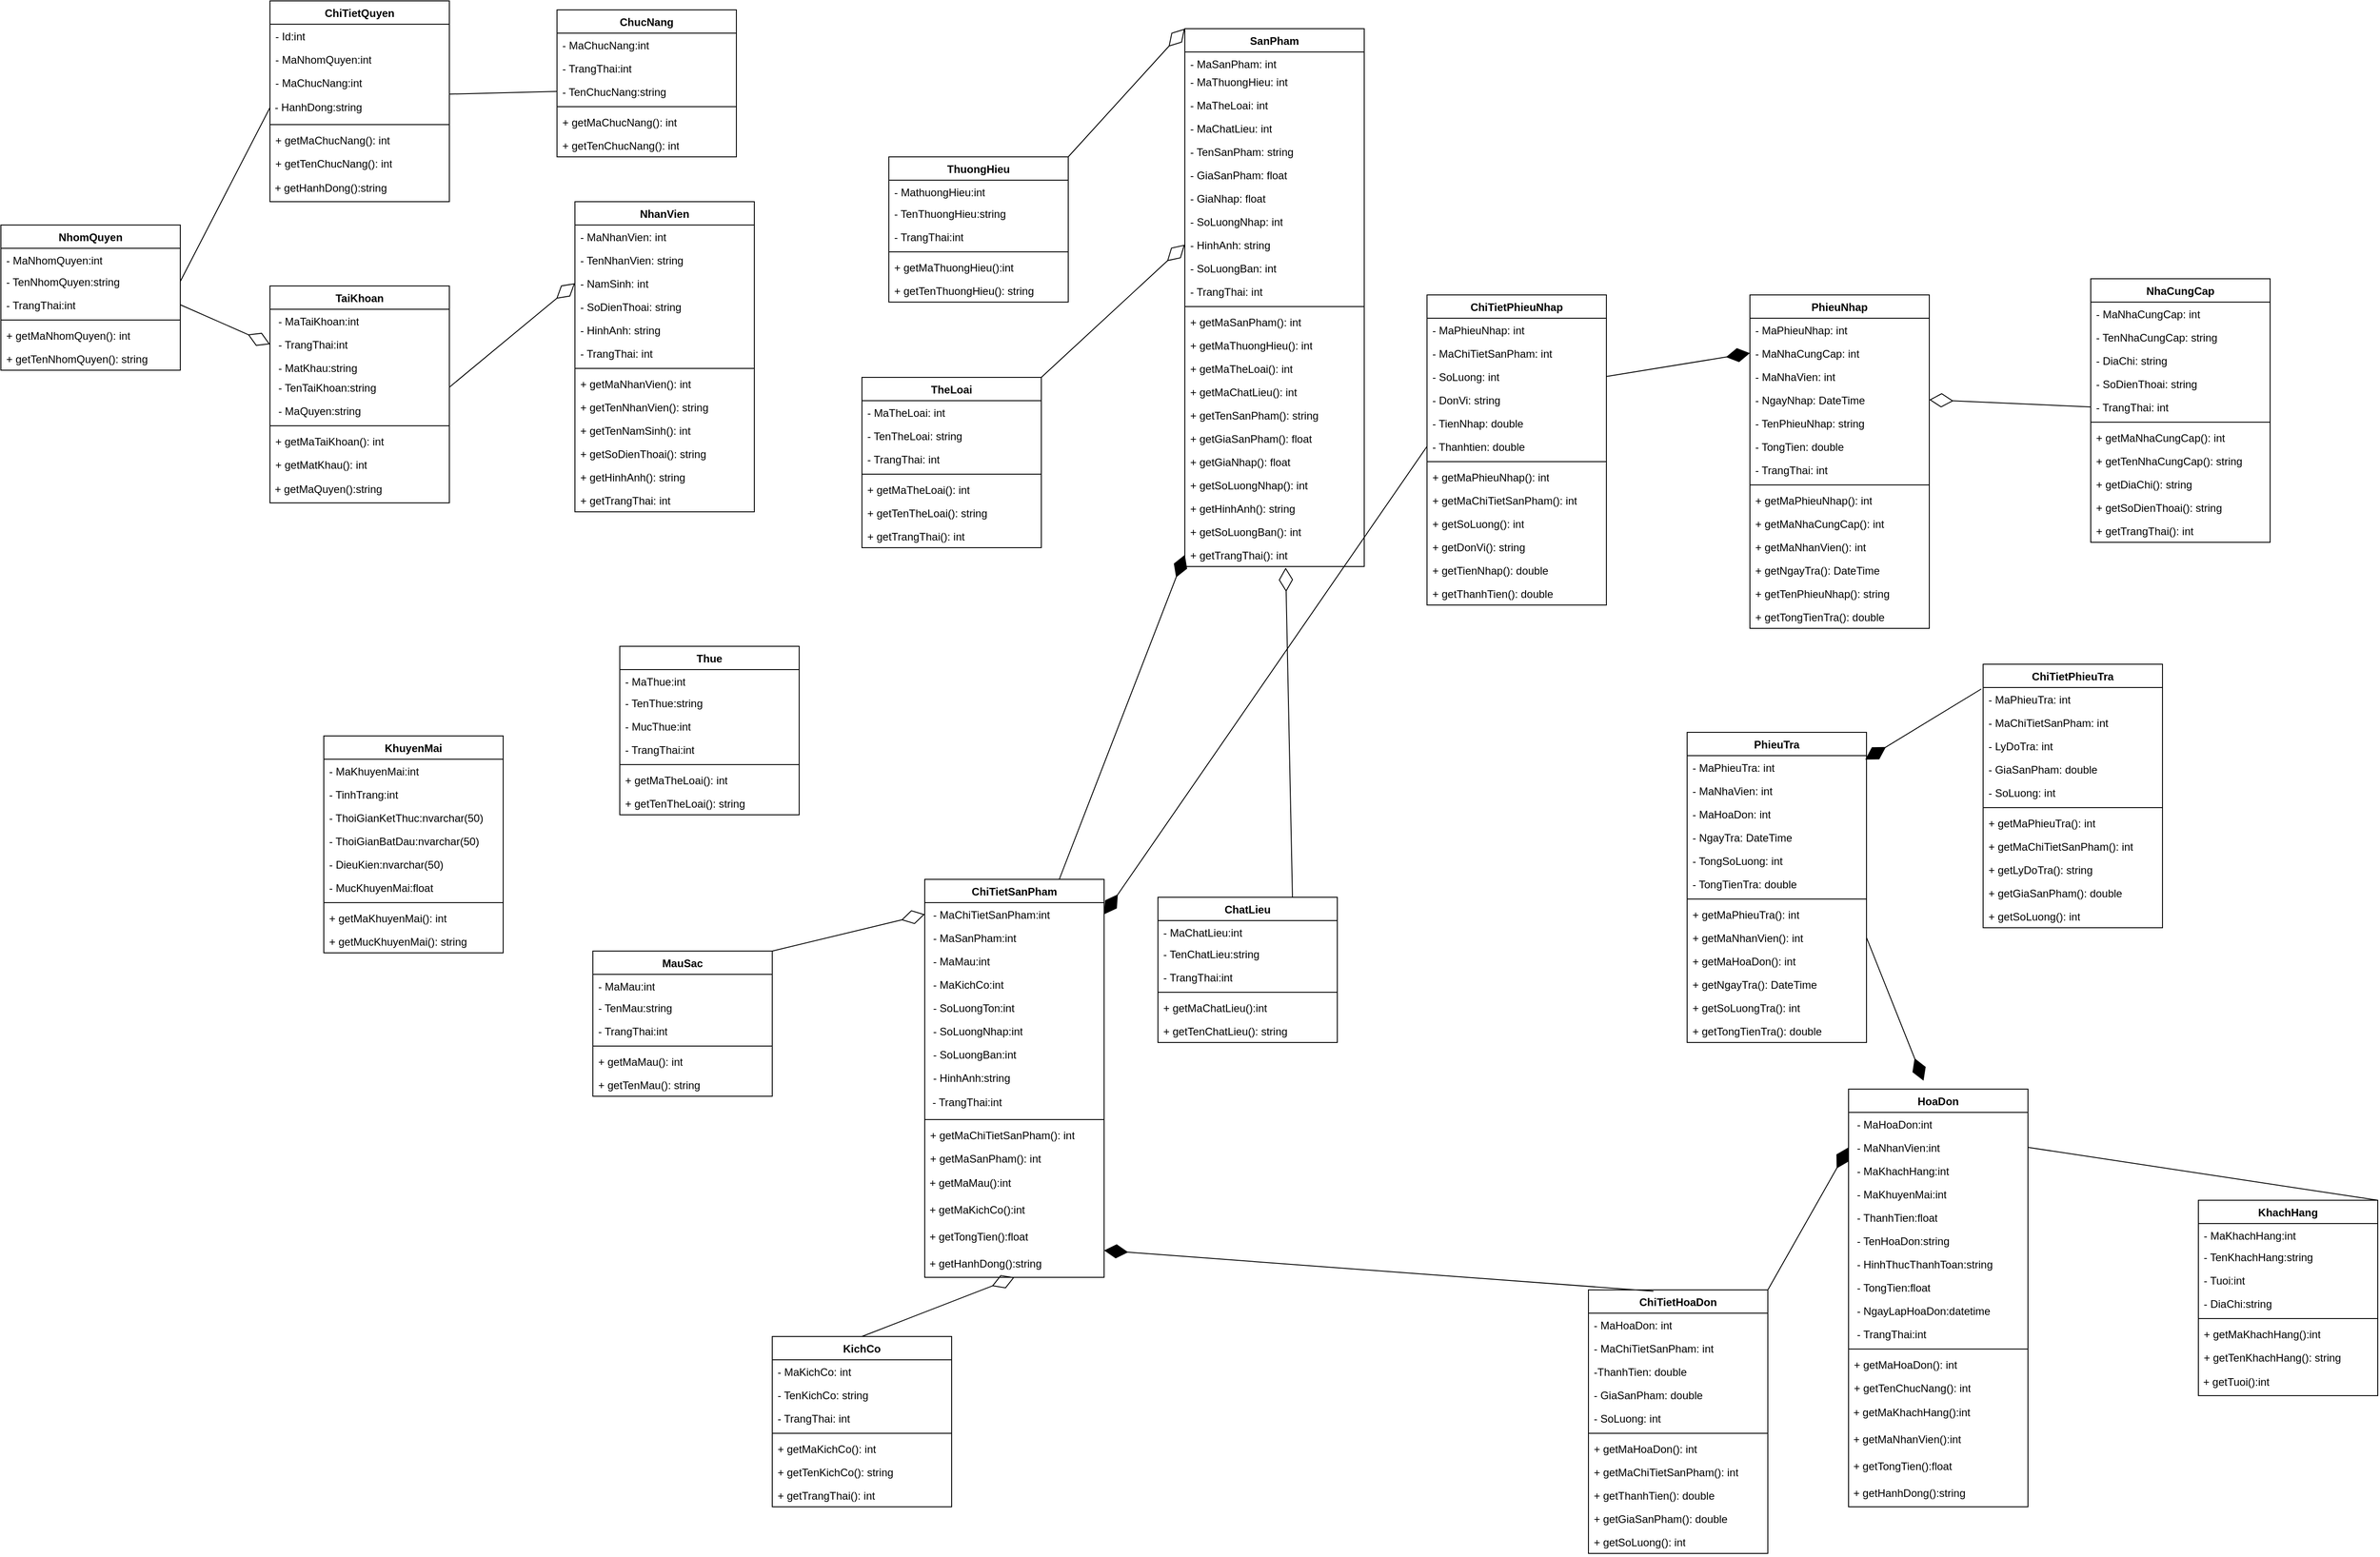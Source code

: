 <mxfile version="22.0.7" type="github">
  <diagram id="C5RBs43oDa-KdzZeNtuy" name="Page-1">
    <mxGraphModel dx="2515" dy="2567" grid="1" gridSize="10" guides="1" tooltips="1" connect="1" arrows="1" fold="1" page="1" pageScale="1" pageWidth="827" pageHeight="1169" math="0" shadow="0">
      <root>
        <mxCell id="WIyWlLk6GJQsqaUBKTNV-0" />
        <mxCell id="WIyWlLk6GJQsqaUBKTNV-1" parent="WIyWlLk6GJQsqaUBKTNV-0" />
        <mxCell id="dUna7MynS0ApCJgPzMxT-7" value="NhomQuyen" style="swimlane;fontStyle=1;align=center;verticalAlign=top;childLayout=stackLayout;horizontal=1;startSize=26;horizontalStack=0;resizeParent=1;resizeParentMax=0;resizeLast=0;collapsible=1;marginBottom=0;whiteSpace=wrap;html=1;" parent="WIyWlLk6GJQsqaUBKTNV-1" vertex="1">
          <mxGeometry x="40" y="50" width="200" height="162" as="geometry" />
        </mxCell>
        <mxCell id="dUna7MynS0ApCJgPzMxT-13" value="- MaNhomQuyen:int" style="text;strokeColor=none;fillColor=none;align=left;verticalAlign=top;spacingLeft=4;spacingRight=4;overflow=hidden;rotatable=0;points=[[0,0.5],[1,0.5]];portConstraint=eastwest;whiteSpace=wrap;html=1;" parent="dUna7MynS0ApCJgPzMxT-7" vertex="1">
          <mxGeometry y="26" width="200" height="24" as="geometry" />
        </mxCell>
        <mxCell id="dUna7MynS0ApCJgPzMxT-14" value="- TenNhomQuyen:string" style="text;strokeColor=none;fillColor=none;align=left;verticalAlign=top;spacingLeft=4;spacingRight=4;overflow=hidden;rotatable=0;points=[[0,0.5],[1,0.5]];portConstraint=eastwest;whiteSpace=wrap;html=1;" parent="dUna7MynS0ApCJgPzMxT-7" vertex="1">
          <mxGeometry y="50" width="200" height="26" as="geometry" />
        </mxCell>
        <mxCell id="dUna7MynS0ApCJgPzMxT-15" value="- TrangThai:int" style="text;strokeColor=none;fillColor=none;align=left;verticalAlign=top;spacingLeft=4;spacingRight=4;overflow=hidden;rotatable=0;points=[[0,0.5],[1,0.5]];portConstraint=eastwest;whiteSpace=wrap;html=1;" parent="dUna7MynS0ApCJgPzMxT-7" vertex="1">
          <mxGeometry y="76" width="200" height="26" as="geometry" />
        </mxCell>
        <mxCell id="dUna7MynS0ApCJgPzMxT-9" value="" style="line;strokeWidth=1;fillColor=none;align=left;verticalAlign=middle;spacingTop=-1;spacingLeft=3;spacingRight=3;rotatable=0;labelPosition=right;points=[];portConstraint=eastwest;strokeColor=inherit;" parent="dUna7MynS0ApCJgPzMxT-7" vertex="1">
          <mxGeometry y="102" width="200" height="8" as="geometry" />
        </mxCell>
        <mxCell id="dUna7MynS0ApCJgPzMxT-10" value="+ getMaNhomQuyen(): int" style="text;strokeColor=none;fillColor=none;align=left;verticalAlign=top;spacingLeft=4;spacingRight=4;overflow=hidden;rotatable=0;points=[[0,0.5],[1,0.5]];portConstraint=eastwest;whiteSpace=wrap;html=1;" parent="dUna7MynS0ApCJgPzMxT-7" vertex="1">
          <mxGeometry y="110" width="200" height="26" as="geometry" />
        </mxCell>
        <mxCell id="dUna7MynS0ApCJgPzMxT-16" value="+ getTenNhomQuyen(): string" style="text;strokeColor=none;fillColor=none;align=left;verticalAlign=top;spacingLeft=4;spacingRight=4;overflow=hidden;rotatable=0;points=[[0,0.5],[1,0.5]];portConstraint=eastwest;whiteSpace=wrap;html=1;" parent="dUna7MynS0ApCJgPzMxT-7" vertex="1">
          <mxGeometry y="136" width="200" height="26" as="geometry" />
        </mxCell>
        <mxCell id="dUna7MynS0ApCJgPzMxT-17" value="ChucNang" style="swimlane;fontStyle=1;align=center;verticalAlign=top;childLayout=stackLayout;horizontal=1;startSize=26;horizontalStack=0;resizeParent=1;resizeParentMax=0;resizeLast=0;collapsible=1;marginBottom=0;whiteSpace=wrap;html=1;" parent="WIyWlLk6GJQsqaUBKTNV-1" vertex="1">
          <mxGeometry x="660" y="-190" width="200" height="164" as="geometry" />
        </mxCell>
        <mxCell id="dUna7MynS0ApCJgPzMxT-24" value="- MaChucNang:int" style="text;strokeColor=none;fillColor=none;align=left;verticalAlign=top;spacingLeft=4;spacingRight=4;overflow=hidden;rotatable=0;points=[[0,0.5],[1,0.5]];portConstraint=eastwest;whiteSpace=wrap;html=1;" parent="dUna7MynS0ApCJgPzMxT-17" vertex="1">
          <mxGeometry y="26" width="200" height="26" as="geometry" />
        </mxCell>
        <mxCell id="dUna7MynS0ApCJgPzMxT-26" value="- TrangThai:int" style="text;strokeColor=none;fillColor=none;align=left;verticalAlign=top;spacingLeft=4;spacingRight=4;overflow=hidden;rotatable=0;points=[[0,0.5],[1,0.5]];portConstraint=eastwest;whiteSpace=wrap;html=1;" parent="dUna7MynS0ApCJgPzMxT-17" vertex="1">
          <mxGeometry y="52" width="200" height="26" as="geometry" />
        </mxCell>
        <mxCell id="dUna7MynS0ApCJgPzMxT-25" value="- TenChucNang:string" style="text;strokeColor=none;fillColor=none;align=left;verticalAlign=top;spacingLeft=4;spacingRight=4;overflow=hidden;rotatable=0;points=[[0,0.5],[1,0.5]];portConstraint=eastwest;whiteSpace=wrap;html=1;" parent="dUna7MynS0ApCJgPzMxT-17" vertex="1">
          <mxGeometry y="78" width="200" height="26" as="geometry" />
        </mxCell>
        <mxCell id="dUna7MynS0ApCJgPzMxT-21" value="" style="line;strokeWidth=1;fillColor=none;align=left;verticalAlign=middle;spacingTop=-1;spacingLeft=3;spacingRight=3;rotatable=0;labelPosition=right;points=[];portConstraint=eastwest;strokeColor=inherit;" parent="dUna7MynS0ApCJgPzMxT-17" vertex="1">
          <mxGeometry y="104" width="200" height="8" as="geometry" />
        </mxCell>
        <mxCell id="dUna7MynS0ApCJgPzMxT-28" value="+ getMaChucNang(): int" style="text;strokeColor=none;fillColor=none;align=left;verticalAlign=top;spacingLeft=4;spacingRight=4;overflow=hidden;rotatable=0;points=[[0,0.5],[1,0.5]];portConstraint=eastwest;whiteSpace=wrap;html=1;" parent="dUna7MynS0ApCJgPzMxT-17" vertex="1">
          <mxGeometry y="112" width="200" height="26" as="geometry" />
        </mxCell>
        <mxCell id="dUna7MynS0ApCJgPzMxT-29" value="+ getTenChucNang(): int" style="text;strokeColor=none;fillColor=none;align=left;verticalAlign=top;spacingLeft=4;spacingRight=4;overflow=hidden;rotatable=0;points=[[0,0.5],[1,0.5]];portConstraint=eastwest;whiteSpace=wrap;html=1;" parent="dUna7MynS0ApCJgPzMxT-17" vertex="1">
          <mxGeometry y="138" width="200" height="26" as="geometry" />
        </mxCell>
        <mxCell id="dUna7MynS0ApCJgPzMxT-30" value="ChiTietQuyen" style="swimlane;fontStyle=1;align=center;verticalAlign=top;childLayout=stackLayout;horizontal=1;startSize=26;horizontalStack=0;resizeParent=1;resizeParentMax=0;resizeLast=0;collapsible=1;marginBottom=0;whiteSpace=wrap;html=1;" parent="WIyWlLk6GJQsqaUBKTNV-1" vertex="1">
          <mxGeometry x="340" y="-200" width="200" height="224" as="geometry" />
        </mxCell>
        <mxCell id="dUna7MynS0ApCJgPzMxT-32" value="- Id:int" style="text;strokeColor=none;fillColor=none;align=left;verticalAlign=top;spacingLeft=4;spacingRight=4;overflow=hidden;rotatable=0;points=[[0,0.5],[1,0.5]];portConstraint=eastwest;whiteSpace=wrap;html=1;" parent="dUna7MynS0ApCJgPzMxT-30" vertex="1">
          <mxGeometry y="26" width="200" height="26" as="geometry" />
        </mxCell>
        <mxCell id="dUna7MynS0ApCJgPzMxT-31" value="- MaNhomQuyen:int" style="text;strokeColor=none;fillColor=none;align=left;verticalAlign=top;spacingLeft=4;spacingRight=4;overflow=hidden;rotatable=0;points=[[0,0.5],[1,0.5]];portConstraint=eastwest;whiteSpace=wrap;html=1;" parent="dUna7MynS0ApCJgPzMxT-30" vertex="1">
          <mxGeometry y="52" width="200" height="26" as="geometry" />
        </mxCell>
        <mxCell id="dUna7MynS0ApCJgPzMxT-33" value="- MaChucNang:int" style="text;strokeColor=none;fillColor=none;align=left;verticalAlign=top;spacingLeft=4;spacingRight=4;overflow=hidden;rotatable=0;points=[[0,0.5],[1,0.5]];portConstraint=eastwest;whiteSpace=wrap;html=1;" parent="dUna7MynS0ApCJgPzMxT-30" vertex="1">
          <mxGeometry y="78" width="200" height="26" as="geometry" />
        </mxCell>
        <mxCell id="dUna7MynS0ApCJgPzMxT-37" value="&amp;nbsp;- HanhDong:string" style="text;html=1;strokeColor=none;fillColor=none;align=left;verticalAlign=middle;whiteSpace=wrap;rounded=0;" parent="dUna7MynS0ApCJgPzMxT-30" vertex="1">
          <mxGeometry y="104" width="200" height="30" as="geometry" />
        </mxCell>
        <mxCell id="dUna7MynS0ApCJgPzMxT-34" value="" style="line;strokeWidth=1;fillColor=none;align=left;verticalAlign=middle;spacingTop=-1;spacingLeft=3;spacingRight=3;rotatable=0;labelPosition=right;points=[];portConstraint=eastwest;strokeColor=inherit;" parent="dUna7MynS0ApCJgPzMxT-30" vertex="1">
          <mxGeometry y="134" width="200" height="8" as="geometry" />
        </mxCell>
        <mxCell id="dUna7MynS0ApCJgPzMxT-35" value="+ getMaChucNang(): int" style="text;strokeColor=none;fillColor=none;align=left;verticalAlign=top;spacingLeft=4;spacingRight=4;overflow=hidden;rotatable=0;points=[[0,0.5],[1,0.5]];portConstraint=eastwest;whiteSpace=wrap;html=1;" parent="dUna7MynS0ApCJgPzMxT-30" vertex="1">
          <mxGeometry y="142" width="200" height="26" as="geometry" />
        </mxCell>
        <mxCell id="dUna7MynS0ApCJgPzMxT-36" value="+ getTenChucNang(): int" style="text;strokeColor=none;fillColor=none;align=left;verticalAlign=top;spacingLeft=4;spacingRight=4;overflow=hidden;rotatable=0;points=[[0,0.5],[1,0.5]];portConstraint=eastwest;whiteSpace=wrap;html=1;" parent="dUna7MynS0ApCJgPzMxT-30" vertex="1">
          <mxGeometry y="168" width="200" height="26" as="geometry" />
        </mxCell>
        <mxCell id="dUna7MynS0ApCJgPzMxT-38" value="&amp;nbsp;+ getHanhDong():string" style="text;html=1;strokeColor=none;fillColor=none;align=left;verticalAlign=middle;whiteSpace=wrap;rounded=0;" parent="dUna7MynS0ApCJgPzMxT-30" vertex="1">
          <mxGeometry y="194" width="200" height="30" as="geometry" />
        </mxCell>
        <mxCell id="dUna7MynS0ApCJgPzMxT-39" value="TaiKhoan" style="swimlane;fontStyle=1;align=center;verticalAlign=top;childLayout=stackLayout;horizontal=1;startSize=26;horizontalStack=0;resizeParent=1;resizeParentMax=0;resizeLast=0;collapsible=1;marginBottom=0;whiteSpace=wrap;html=1;" parent="WIyWlLk6GJQsqaUBKTNV-1" vertex="1">
          <mxGeometry x="340" y="118" width="200" height="242" as="geometry" />
        </mxCell>
        <mxCell id="dUna7MynS0ApCJgPzMxT-48" value="&amp;nbsp;- MaTaiKhoan:int" style="text;strokeColor=none;fillColor=none;align=left;verticalAlign=top;spacingLeft=4;spacingRight=4;overflow=hidden;rotatable=0;points=[[0,0.5],[1,0.5]];portConstraint=eastwest;whiteSpace=wrap;html=1;" parent="dUna7MynS0ApCJgPzMxT-39" vertex="1">
          <mxGeometry y="26" width="200" height="26" as="geometry" />
        </mxCell>
        <mxCell id="dUna7MynS0ApCJgPzMxT-52" value="&amp;nbsp;- TrangThai:int" style="text;strokeColor=none;fillColor=none;align=left;verticalAlign=top;spacingLeft=4;spacingRight=4;overflow=hidden;rotatable=0;points=[[0,0.5],[1,0.5]];portConstraint=eastwest;whiteSpace=wrap;html=1;" parent="dUna7MynS0ApCJgPzMxT-39" vertex="1">
          <mxGeometry y="52" width="200" height="26" as="geometry" />
        </mxCell>
        <mxCell id="dUna7MynS0ApCJgPzMxT-51" value="&amp;nbsp;- MatKhau:string" style="text;strokeColor=none;fillColor=none;align=left;verticalAlign=top;spacingLeft=4;spacingRight=4;overflow=hidden;rotatable=0;points=[[0,0.5],[1,0.5]];portConstraint=eastwest;whiteSpace=wrap;html=1;" parent="dUna7MynS0ApCJgPzMxT-39" vertex="1">
          <mxGeometry y="78" width="200" height="22" as="geometry" />
        </mxCell>
        <mxCell id="dUna7MynS0ApCJgPzMxT-50" value="&amp;nbsp;- TenTaiKhoan:string" style="text;strokeColor=none;fillColor=none;align=left;verticalAlign=top;spacingLeft=4;spacingRight=4;overflow=hidden;rotatable=0;points=[[0,0.5],[1,0.5]];portConstraint=eastwest;whiteSpace=wrap;html=1;" parent="dUna7MynS0ApCJgPzMxT-39" vertex="1">
          <mxGeometry y="100" width="200" height="26" as="geometry" />
        </mxCell>
        <mxCell id="dUna7MynS0ApCJgPzMxT-49" value="&amp;nbsp;- MaQuyen:string" style="text;strokeColor=none;fillColor=none;align=left;verticalAlign=top;spacingLeft=4;spacingRight=4;overflow=hidden;rotatable=0;points=[[0,0.5],[1,0.5]];portConstraint=eastwest;whiteSpace=wrap;html=1;" parent="dUna7MynS0ApCJgPzMxT-39" vertex="1">
          <mxGeometry y="126" width="200" height="26" as="geometry" />
        </mxCell>
        <mxCell id="dUna7MynS0ApCJgPzMxT-44" value="" style="line;strokeWidth=1;fillColor=none;align=left;verticalAlign=middle;spacingTop=-1;spacingLeft=3;spacingRight=3;rotatable=0;labelPosition=right;points=[];portConstraint=eastwest;strokeColor=inherit;" parent="dUna7MynS0ApCJgPzMxT-39" vertex="1">
          <mxGeometry y="152" width="200" height="8" as="geometry" />
        </mxCell>
        <mxCell id="dUna7MynS0ApCJgPzMxT-45" value="+ getMaTaiKhoan(): int" style="text;strokeColor=none;fillColor=none;align=left;verticalAlign=top;spacingLeft=4;spacingRight=4;overflow=hidden;rotatable=0;points=[[0,0.5],[1,0.5]];portConstraint=eastwest;whiteSpace=wrap;html=1;" parent="dUna7MynS0ApCJgPzMxT-39" vertex="1">
          <mxGeometry y="160" width="200" height="26" as="geometry" />
        </mxCell>
        <mxCell id="dUna7MynS0ApCJgPzMxT-46" value="+ getMatKhau(): int" style="text;strokeColor=none;fillColor=none;align=left;verticalAlign=top;spacingLeft=4;spacingRight=4;overflow=hidden;rotatable=0;points=[[0,0.5],[1,0.5]];portConstraint=eastwest;whiteSpace=wrap;html=1;" parent="dUna7MynS0ApCJgPzMxT-39" vertex="1">
          <mxGeometry y="186" width="200" height="26" as="geometry" />
        </mxCell>
        <mxCell id="dUna7MynS0ApCJgPzMxT-47" value="&amp;nbsp;+ getMaQuyen():string" style="text;html=1;strokeColor=none;fillColor=none;align=left;verticalAlign=middle;whiteSpace=wrap;rounded=0;" parent="dUna7MynS0ApCJgPzMxT-39" vertex="1">
          <mxGeometry y="212" width="200" height="30" as="geometry" />
        </mxCell>
        <mxCell id="PV-3W_OGLrZaKeW2FptZ-0" value="NhanVien" style="swimlane;fontStyle=1;align=center;verticalAlign=top;childLayout=stackLayout;horizontal=1;startSize=26;horizontalStack=0;resizeParent=1;resizeParentMax=0;resizeLast=0;collapsible=1;marginBottom=0;whiteSpace=wrap;html=1;" parent="WIyWlLk6GJQsqaUBKTNV-1" vertex="1">
          <mxGeometry x="680" y="24" width="200" height="346" as="geometry" />
        </mxCell>
        <mxCell id="PV-3W_OGLrZaKeW2FptZ-1" value="- MaNhanVien: int" style="text;strokeColor=none;fillColor=none;align=left;verticalAlign=top;spacingLeft=4;spacingRight=4;overflow=hidden;rotatable=0;points=[[0,0.5],[1,0.5]];portConstraint=eastwest;whiteSpace=wrap;html=1;" parent="PV-3W_OGLrZaKeW2FptZ-0" vertex="1">
          <mxGeometry y="26" width="200" height="26" as="geometry" />
        </mxCell>
        <mxCell id="PV-3W_OGLrZaKeW2FptZ-2" value="- TenNhanVien: string" style="text;strokeColor=none;fillColor=none;align=left;verticalAlign=top;spacingLeft=4;spacingRight=4;overflow=hidden;rotatable=0;points=[[0,0.5],[1,0.5]];portConstraint=eastwest;whiteSpace=wrap;html=1;" parent="PV-3W_OGLrZaKeW2FptZ-0" vertex="1">
          <mxGeometry y="52" width="200" height="26" as="geometry" />
        </mxCell>
        <mxCell id="PV-3W_OGLrZaKeW2FptZ-3" value="- NamSinh: int" style="text;strokeColor=none;fillColor=none;align=left;verticalAlign=top;spacingLeft=4;spacingRight=4;overflow=hidden;rotatable=0;points=[[0,0.5],[1,0.5]];portConstraint=eastwest;whiteSpace=wrap;html=1;" parent="PV-3W_OGLrZaKeW2FptZ-0" vertex="1">
          <mxGeometry y="78" width="200" height="26" as="geometry" />
        </mxCell>
        <mxCell id="PV-3W_OGLrZaKeW2FptZ-4" value="- SoDienThoai: string" style="text;strokeColor=none;fillColor=none;align=left;verticalAlign=top;spacingLeft=4;spacingRight=4;overflow=hidden;rotatable=0;points=[[0,0.5],[1,0.5]];portConstraint=eastwest;whiteSpace=wrap;html=1;" parent="PV-3W_OGLrZaKeW2FptZ-0" vertex="1">
          <mxGeometry y="104" width="200" height="26" as="geometry" />
        </mxCell>
        <mxCell id="PV-3W_OGLrZaKeW2FptZ-5" value="- HinhAnh: string" style="text;strokeColor=none;fillColor=none;align=left;verticalAlign=top;spacingLeft=4;spacingRight=4;overflow=hidden;rotatable=0;points=[[0,0.5],[1,0.5]];portConstraint=eastwest;whiteSpace=wrap;html=1;" parent="PV-3W_OGLrZaKeW2FptZ-0" vertex="1">
          <mxGeometry y="130" width="200" height="26" as="geometry" />
        </mxCell>
        <mxCell id="PV-3W_OGLrZaKeW2FptZ-6" value="- TrangThai: int" style="text;strokeColor=none;fillColor=none;align=left;verticalAlign=top;spacingLeft=4;spacingRight=4;overflow=hidden;rotatable=0;points=[[0,0.5],[1,0.5]];portConstraint=eastwest;whiteSpace=wrap;html=1;" parent="PV-3W_OGLrZaKeW2FptZ-0" vertex="1">
          <mxGeometry y="156" width="200" height="26" as="geometry" />
        </mxCell>
        <mxCell id="PV-3W_OGLrZaKeW2FptZ-7" value="" style="line;strokeWidth=1;fillColor=none;align=left;verticalAlign=middle;spacingTop=-1;spacingLeft=3;spacingRight=3;rotatable=0;labelPosition=right;points=[];portConstraint=eastwest;strokeColor=inherit;" parent="PV-3W_OGLrZaKeW2FptZ-0" vertex="1">
          <mxGeometry y="182" width="200" height="8" as="geometry" />
        </mxCell>
        <mxCell id="PV-3W_OGLrZaKeW2FptZ-8" value="+ getMaNhanVien(): int" style="text;strokeColor=none;fillColor=none;align=left;verticalAlign=top;spacingLeft=4;spacingRight=4;overflow=hidden;rotatable=0;points=[[0,0.5],[1,0.5]];portConstraint=eastwest;whiteSpace=wrap;html=1;" parent="PV-3W_OGLrZaKeW2FptZ-0" vertex="1">
          <mxGeometry y="190" width="200" height="26" as="geometry" />
        </mxCell>
        <mxCell id="PV-3W_OGLrZaKeW2FptZ-9" value="+ getTenNhanVien(): string" style="text;strokeColor=none;fillColor=none;align=left;verticalAlign=top;spacingLeft=4;spacingRight=4;overflow=hidden;rotatable=0;points=[[0,0.5],[1,0.5]];portConstraint=eastwest;whiteSpace=wrap;html=1;" parent="PV-3W_OGLrZaKeW2FptZ-0" vertex="1">
          <mxGeometry y="216" width="200" height="26" as="geometry" />
        </mxCell>
        <mxCell id="PV-3W_OGLrZaKeW2FptZ-21" value="+ getTenNamSinh(): int" style="text;strokeColor=none;fillColor=none;align=left;verticalAlign=top;spacingLeft=4;spacingRight=4;overflow=hidden;rotatable=0;points=[[0,0.5],[1,0.5]];portConstraint=eastwest;whiteSpace=wrap;html=1;" parent="PV-3W_OGLrZaKeW2FptZ-0" vertex="1">
          <mxGeometry y="242" width="200" height="26" as="geometry" />
        </mxCell>
        <mxCell id="PV-3W_OGLrZaKeW2FptZ-22" value="+ getSoDienThoai(): string" style="text;strokeColor=none;fillColor=none;align=left;verticalAlign=top;spacingLeft=4;spacingRight=4;overflow=hidden;rotatable=0;points=[[0,0.5],[1,0.5]];portConstraint=eastwest;whiteSpace=wrap;html=1;" parent="PV-3W_OGLrZaKeW2FptZ-0" vertex="1">
          <mxGeometry y="268" width="200" height="26" as="geometry" />
        </mxCell>
        <mxCell id="PV-3W_OGLrZaKeW2FptZ-23" value="+ getHinhAnh(): string" style="text;strokeColor=none;fillColor=none;align=left;verticalAlign=top;spacingLeft=4;spacingRight=4;overflow=hidden;rotatable=0;points=[[0,0.5],[1,0.5]];portConstraint=eastwest;whiteSpace=wrap;html=1;" parent="PV-3W_OGLrZaKeW2FptZ-0" vertex="1">
          <mxGeometry y="294" width="200" height="26" as="geometry" />
        </mxCell>
        <mxCell id="PV-3W_OGLrZaKeW2FptZ-24" value="+ getTrangThai: int" style="text;strokeColor=none;fillColor=none;align=left;verticalAlign=top;spacingLeft=4;spacingRight=4;overflow=hidden;rotatable=0;points=[[0,0.5],[1,0.5]];portConstraint=eastwest;whiteSpace=wrap;html=1;" parent="PV-3W_OGLrZaKeW2FptZ-0" vertex="1">
          <mxGeometry y="320" width="200" height="26" as="geometry" />
        </mxCell>
        <mxCell id="FODMHfPhcKclSRsiEKHg-0" value="Thue" style="swimlane;fontStyle=1;align=center;verticalAlign=top;childLayout=stackLayout;horizontal=1;startSize=26;horizontalStack=0;resizeParent=1;resizeParentMax=0;resizeLast=0;collapsible=1;marginBottom=0;whiteSpace=wrap;html=1;" parent="WIyWlLk6GJQsqaUBKTNV-1" vertex="1">
          <mxGeometry x="730" y="520" width="200" height="188" as="geometry" />
        </mxCell>
        <mxCell id="FODMHfPhcKclSRsiEKHg-1" value="- MaThue:int" style="text;strokeColor=none;fillColor=none;align=left;verticalAlign=top;spacingLeft=4;spacingRight=4;overflow=hidden;rotatable=0;points=[[0,0.5],[1,0.5]];portConstraint=eastwest;whiteSpace=wrap;html=1;" parent="FODMHfPhcKclSRsiEKHg-0" vertex="1">
          <mxGeometry y="26" width="200" height="24" as="geometry" />
        </mxCell>
        <mxCell id="FODMHfPhcKclSRsiEKHg-2" value="- TenThue:string" style="text;strokeColor=none;fillColor=none;align=left;verticalAlign=top;spacingLeft=4;spacingRight=4;overflow=hidden;rotatable=0;points=[[0,0.5],[1,0.5]];portConstraint=eastwest;whiteSpace=wrap;html=1;" parent="FODMHfPhcKclSRsiEKHg-0" vertex="1">
          <mxGeometry y="50" width="200" height="26" as="geometry" />
        </mxCell>
        <mxCell id="FODMHfPhcKclSRsiEKHg-3" value="- MucThue:int" style="text;strokeColor=none;fillColor=none;align=left;verticalAlign=top;spacingLeft=4;spacingRight=4;overflow=hidden;rotatable=0;points=[[0,0.5],[1,0.5]];portConstraint=eastwest;whiteSpace=wrap;html=1;" parent="FODMHfPhcKclSRsiEKHg-0" vertex="1">
          <mxGeometry y="76" width="200" height="26" as="geometry" />
        </mxCell>
        <mxCell id="FODMHfPhcKclSRsiEKHg-7" value="- TrangThai:int" style="text;strokeColor=none;fillColor=none;align=left;verticalAlign=top;spacingLeft=4;spacingRight=4;overflow=hidden;rotatable=0;points=[[0,0.5],[1,0.5]];portConstraint=eastwest;whiteSpace=wrap;html=1;" parent="FODMHfPhcKclSRsiEKHg-0" vertex="1">
          <mxGeometry y="102" width="200" height="26" as="geometry" />
        </mxCell>
        <mxCell id="FODMHfPhcKclSRsiEKHg-4" value="" style="line;strokeWidth=1;fillColor=none;align=left;verticalAlign=middle;spacingTop=-1;spacingLeft=3;spacingRight=3;rotatable=0;labelPosition=right;points=[];portConstraint=eastwest;strokeColor=inherit;" parent="FODMHfPhcKclSRsiEKHg-0" vertex="1">
          <mxGeometry y="128" width="200" height="8" as="geometry" />
        </mxCell>
        <mxCell id="FODMHfPhcKclSRsiEKHg-5" value="+ getMaTheLoai(): int" style="text;strokeColor=none;fillColor=none;align=left;verticalAlign=top;spacingLeft=4;spacingRight=4;overflow=hidden;rotatable=0;points=[[0,0.5],[1,0.5]];portConstraint=eastwest;whiteSpace=wrap;html=1;" parent="FODMHfPhcKclSRsiEKHg-0" vertex="1">
          <mxGeometry y="136" width="200" height="26" as="geometry" />
        </mxCell>
        <mxCell id="FODMHfPhcKclSRsiEKHg-6" value="+ getTenTheLoai(): string" style="text;strokeColor=none;fillColor=none;align=left;verticalAlign=top;spacingLeft=4;spacingRight=4;overflow=hidden;rotatable=0;points=[[0,0.5],[1,0.5]];portConstraint=eastwest;whiteSpace=wrap;html=1;" parent="FODMHfPhcKclSRsiEKHg-0" vertex="1">
          <mxGeometry y="162" width="200" height="26" as="geometry" />
        </mxCell>
        <mxCell id="ODGyFOqD7UvajYFiayM7-0" value="HoaDon" style="swimlane;fontStyle=1;align=center;verticalAlign=top;childLayout=stackLayout;horizontal=1;startSize=26;horizontalStack=0;resizeParent=1;resizeParentMax=0;resizeLast=0;collapsible=1;marginBottom=0;whiteSpace=wrap;html=1;" parent="WIyWlLk6GJQsqaUBKTNV-1" vertex="1">
          <mxGeometry x="2100" y="1014" width="200" height="466" as="geometry" />
        </mxCell>
        <mxCell id="ODGyFOqD7UvajYFiayM7-9" value="&amp;nbsp;- MaHoaDon:int" style="text;strokeColor=none;fillColor=none;align=left;verticalAlign=top;spacingLeft=4;spacingRight=4;overflow=hidden;rotatable=0;points=[[0,0.5],[1,0.5]];portConstraint=eastwest;whiteSpace=wrap;html=1;" parent="ODGyFOqD7UvajYFiayM7-0" vertex="1">
          <mxGeometry y="26" width="200" height="26" as="geometry" />
        </mxCell>
        <mxCell id="ODGyFOqD7UvajYFiayM7-11" value="&amp;nbsp;- MaNhanVien:int" style="text;strokeColor=none;fillColor=none;align=left;verticalAlign=top;spacingLeft=4;spacingRight=4;overflow=hidden;rotatable=0;points=[[0,0.5],[1,0.5]];portConstraint=eastwest;whiteSpace=wrap;html=1;" parent="ODGyFOqD7UvajYFiayM7-0" vertex="1">
          <mxGeometry y="52" width="200" height="26" as="geometry" />
        </mxCell>
        <mxCell id="ODGyFOqD7UvajYFiayM7-10" value="&amp;nbsp;- MaKhachHang:int" style="text;strokeColor=none;fillColor=none;align=left;verticalAlign=top;spacingLeft=4;spacingRight=4;overflow=hidden;rotatable=0;points=[[0,0.5],[1,0.5]];portConstraint=eastwest;whiteSpace=wrap;html=1;" parent="ODGyFOqD7UvajYFiayM7-0" vertex="1">
          <mxGeometry y="78" width="200" height="26" as="geometry" />
        </mxCell>
        <mxCell id="ODGyFOqD7UvajYFiayM7-15" value="&amp;nbsp;- MaKhuyenMai:int" style="text;strokeColor=none;fillColor=none;align=left;verticalAlign=top;spacingLeft=4;spacingRight=4;overflow=hidden;rotatable=0;points=[[0,0.5],[1,0.5]];portConstraint=eastwest;whiteSpace=wrap;html=1;" parent="ODGyFOqD7UvajYFiayM7-0" vertex="1">
          <mxGeometry y="104" width="200" height="26" as="geometry" />
        </mxCell>
        <mxCell id="ODGyFOqD7UvajYFiayM7-17" value="&amp;nbsp;- ThanhTien:float" style="text;strokeColor=none;fillColor=none;align=left;verticalAlign=top;spacingLeft=4;spacingRight=4;overflow=hidden;rotatable=0;points=[[0,0.5],[1,0.5]];portConstraint=eastwest;whiteSpace=wrap;html=1;" parent="ODGyFOqD7UvajYFiayM7-0" vertex="1">
          <mxGeometry y="130" width="200" height="26" as="geometry" />
        </mxCell>
        <mxCell id="ODGyFOqD7UvajYFiayM7-12" value="&amp;nbsp;- TenHoaDon:string" style="text;strokeColor=none;fillColor=none;align=left;verticalAlign=top;spacingLeft=4;spacingRight=4;overflow=hidden;rotatable=0;points=[[0,0.5],[1,0.5]];portConstraint=eastwest;whiteSpace=wrap;html=1;" parent="ODGyFOqD7UvajYFiayM7-0" vertex="1">
          <mxGeometry y="156" width="200" height="26" as="geometry" />
        </mxCell>
        <mxCell id="ODGyFOqD7UvajYFiayM7-16" value="&amp;nbsp;- HinhThucThanhToan:string" style="text;strokeColor=none;fillColor=none;align=left;verticalAlign=top;spacingLeft=4;spacingRight=4;overflow=hidden;rotatable=0;points=[[0,0.5],[1,0.5]];portConstraint=eastwest;whiteSpace=wrap;html=1;" parent="ODGyFOqD7UvajYFiayM7-0" vertex="1">
          <mxGeometry y="182" width="200" height="26" as="geometry" />
        </mxCell>
        <mxCell id="ODGyFOqD7UvajYFiayM7-14" value="&amp;nbsp;- TongTien:float" style="text;strokeColor=none;fillColor=none;align=left;verticalAlign=top;spacingLeft=4;spacingRight=4;overflow=hidden;rotatable=0;points=[[0,0.5],[1,0.5]];portConstraint=eastwest;whiteSpace=wrap;html=1;" parent="ODGyFOqD7UvajYFiayM7-0" vertex="1">
          <mxGeometry y="208" width="200" height="26" as="geometry" />
        </mxCell>
        <mxCell id="ODGyFOqD7UvajYFiayM7-13" value="&amp;nbsp;- NgayLapHoaDon:datetime" style="text;strokeColor=none;fillColor=none;align=left;verticalAlign=top;spacingLeft=4;spacingRight=4;overflow=hidden;rotatable=0;points=[[0,0.5],[1,0.5]];portConstraint=eastwest;whiteSpace=wrap;html=1;" parent="ODGyFOqD7UvajYFiayM7-0" vertex="1">
          <mxGeometry y="234" width="200" height="26" as="geometry" />
        </mxCell>
        <mxCell id="ODGyFOqD7UvajYFiayM7-18" value="&amp;nbsp;- TrangThai:int" style="text;strokeColor=none;fillColor=none;align=left;verticalAlign=top;spacingLeft=4;spacingRight=4;overflow=hidden;rotatable=0;points=[[0,0.5],[1,0.5]];portConstraint=eastwest;whiteSpace=wrap;html=1;" parent="ODGyFOqD7UvajYFiayM7-0" vertex="1">
          <mxGeometry y="260" width="200" height="26" as="geometry" />
        </mxCell>
        <mxCell id="ODGyFOqD7UvajYFiayM7-5" value="" style="line;strokeWidth=1;fillColor=none;align=left;verticalAlign=middle;spacingTop=-1;spacingLeft=3;spacingRight=3;rotatable=0;labelPosition=right;points=[];portConstraint=eastwest;strokeColor=inherit;" parent="ODGyFOqD7UvajYFiayM7-0" vertex="1">
          <mxGeometry y="286" width="200" height="8" as="geometry" />
        </mxCell>
        <mxCell id="ODGyFOqD7UvajYFiayM7-6" value="+ getMaHoaDon(): int" style="text;strokeColor=none;fillColor=none;align=left;verticalAlign=top;spacingLeft=4;spacingRight=4;overflow=hidden;rotatable=0;points=[[0,0.5],[1,0.5]];portConstraint=eastwest;whiteSpace=wrap;html=1;" parent="ODGyFOqD7UvajYFiayM7-0" vertex="1">
          <mxGeometry y="294" width="200" height="26" as="geometry" />
        </mxCell>
        <mxCell id="ODGyFOqD7UvajYFiayM7-7" value="+ getTenChucNang(): int" style="text;strokeColor=none;fillColor=none;align=left;verticalAlign=top;spacingLeft=4;spacingRight=4;overflow=hidden;rotatable=0;points=[[0,0.5],[1,0.5]];portConstraint=eastwest;whiteSpace=wrap;html=1;" parent="ODGyFOqD7UvajYFiayM7-0" vertex="1">
          <mxGeometry y="320" width="200" height="26" as="geometry" />
        </mxCell>
        <mxCell id="ODGyFOqD7UvajYFiayM7-19" value="&amp;nbsp;+ getMaKhachHang():int" style="text;html=1;strokeColor=none;fillColor=none;align=left;verticalAlign=middle;whiteSpace=wrap;rounded=0;" parent="ODGyFOqD7UvajYFiayM7-0" vertex="1">
          <mxGeometry y="346" width="200" height="30" as="geometry" />
        </mxCell>
        <mxCell id="ODGyFOqD7UvajYFiayM7-20" value="&amp;nbsp;+ getMaNhanVien():int" style="text;html=1;strokeColor=none;fillColor=none;align=left;verticalAlign=middle;whiteSpace=wrap;rounded=0;" parent="ODGyFOqD7UvajYFiayM7-0" vertex="1">
          <mxGeometry y="376" width="200" height="30" as="geometry" />
        </mxCell>
        <mxCell id="ODGyFOqD7UvajYFiayM7-21" value="&amp;nbsp;+ getTongTien():float" style="text;html=1;strokeColor=none;fillColor=none;align=left;verticalAlign=middle;whiteSpace=wrap;rounded=0;" parent="ODGyFOqD7UvajYFiayM7-0" vertex="1">
          <mxGeometry y="406" width="200" height="30" as="geometry" />
        </mxCell>
        <mxCell id="ODGyFOqD7UvajYFiayM7-8" value="&amp;nbsp;+ getHanhDong():string" style="text;html=1;strokeColor=none;fillColor=none;align=left;verticalAlign=middle;whiteSpace=wrap;rounded=0;" parent="ODGyFOqD7UvajYFiayM7-0" vertex="1">
          <mxGeometry y="436" width="200" height="30" as="geometry" />
        </mxCell>
        <mxCell id="PV-3W_OGLrZaKeW2FptZ-34" value="TheLoai" style="swimlane;fontStyle=1;align=center;verticalAlign=top;childLayout=stackLayout;horizontal=1;startSize=26;horizontalStack=0;resizeParent=1;resizeParentMax=0;resizeLast=0;collapsible=1;marginBottom=0;whiteSpace=wrap;html=1;" parent="WIyWlLk6GJQsqaUBKTNV-1" vertex="1">
          <mxGeometry x="1000" y="220" width="200" height="190" as="geometry" />
        </mxCell>
        <mxCell id="PV-3W_OGLrZaKeW2FptZ-35" value="- MaTheLoai: int" style="text;strokeColor=none;fillColor=none;align=left;verticalAlign=top;spacingLeft=4;spacingRight=4;overflow=hidden;rotatable=0;points=[[0,0.5],[1,0.5]];portConstraint=eastwest;whiteSpace=wrap;html=1;" parent="PV-3W_OGLrZaKeW2FptZ-34" vertex="1">
          <mxGeometry y="26" width="200" height="26" as="geometry" />
        </mxCell>
        <mxCell id="PV-3W_OGLrZaKeW2FptZ-36" value="- TenTheLoai: string" style="text;strokeColor=none;fillColor=none;align=left;verticalAlign=top;spacingLeft=4;spacingRight=4;overflow=hidden;rotatable=0;points=[[0,0.5],[1,0.5]];portConstraint=eastwest;whiteSpace=wrap;html=1;" parent="PV-3W_OGLrZaKeW2FptZ-34" vertex="1">
          <mxGeometry y="52" width="200" height="26" as="geometry" />
        </mxCell>
        <mxCell id="PV-3W_OGLrZaKeW2FptZ-37" value="- TrangThai: int" style="text;strokeColor=none;fillColor=none;align=left;verticalAlign=top;spacingLeft=4;spacingRight=4;overflow=hidden;rotatable=0;points=[[0,0.5],[1,0.5]];portConstraint=eastwest;whiteSpace=wrap;html=1;" parent="PV-3W_OGLrZaKeW2FptZ-34" vertex="1">
          <mxGeometry y="78" width="200" height="26" as="geometry" />
        </mxCell>
        <mxCell id="PV-3W_OGLrZaKeW2FptZ-38" value="" style="line;strokeWidth=1;fillColor=none;align=left;verticalAlign=middle;spacingTop=-1;spacingLeft=3;spacingRight=3;rotatable=0;labelPosition=right;points=[];portConstraint=eastwest;strokeColor=inherit;" parent="PV-3W_OGLrZaKeW2FptZ-34" vertex="1">
          <mxGeometry y="104" width="200" height="8" as="geometry" />
        </mxCell>
        <mxCell id="PV-3W_OGLrZaKeW2FptZ-39" value="+ getMaTheLoai(): int" style="text;strokeColor=none;fillColor=none;align=left;verticalAlign=top;spacingLeft=4;spacingRight=4;overflow=hidden;rotatable=0;points=[[0,0.5],[1,0.5]];portConstraint=eastwest;whiteSpace=wrap;html=1;" parent="PV-3W_OGLrZaKeW2FptZ-34" vertex="1">
          <mxGeometry y="112" width="200" height="26" as="geometry" />
        </mxCell>
        <mxCell id="PV-3W_OGLrZaKeW2FptZ-40" value="+ getTenTheLoai(): string" style="text;strokeColor=none;fillColor=none;align=left;verticalAlign=top;spacingLeft=4;spacingRight=4;overflow=hidden;rotatable=0;points=[[0,0.5],[1,0.5]];portConstraint=eastwest;whiteSpace=wrap;html=1;" parent="PV-3W_OGLrZaKeW2FptZ-34" vertex="1">
          <mxGeometry y="138" width="200" height="26" as="geometry" />
        </mxCell>
        <mxCell id="PV-3W_OGLrZaKeW2FptZ-41" value="+ getTrangThai(): int" style="text;strokeColor=none;fillColor=none;align=left;verticalAlign=top;spacingLeft=4;spacingRight=4;overflow=hidden;rotatable=0;points=[[0,0.5],[1,0.5]];portConstraint=eastwest;whiteSpace=wrap;html=1;" parent="PV-3W_OGLrZaKeW2FptZ-34" vertex="1">
          <mxGeometry y="164" width="200" height="26" as="geometry" />
        </mxCell>
        <mxCell id="PV-3W_OGLrZaKeW2FptZ-42" value="KichCo" style="swimlane;fontStyle=1;align=center;verticalAlign=top;childLayout=stackLayout;horizontal=1;startSize=26;horizontalStack=0;resizeParent=1;resizeParentMax=0;resizeLast=0;collapsible=1;marginBottom=0;whiteSpace=wrap;html=1;" parent="WIyWlLk6GJQsqaUBKTNV-1" vertex="1">
          <mxGeometry x="900" y="1290" width="200" height="190" as="geometry" />
        </mxCell>
        <mxCell id="PV-3W_OGLrZaKeW2FptZ-43" value="- MaKichCo: int" style="text;strokeColor=none;fillColor=none;align=left;verticalAlign=top;spacingLeft=4;spacingRight=4;overflow=hidden;rotatable=0;points=[[0,0.5],[1,0.5]];portConstraint=eastwest;whiteSpace=wrap;html=1;" parent="PV-3W_OGLrZaKeW2FptZ-42" vertex="1">
          <mxGeometry y="26" width="200" height="26" as="geometry" />
        </mxCell>
        <mxCell id="PV-3W_OGLrZaKeW2FptZ-44" value="- TenKichCo: string" style="text;strokeColor=none;fillColor=none;align=left;verticalAlign=top;spacingLeft=4;spacingRight=4;overflow=hidden;rotatable=0;points=[[0,0.5],[1,0.5]];portConstraint=eastwest;whiteSpace=wrap;html=1;" parent="PV-3W_OGLrZaKeW2FptZ-42" vertex="1">
          <mxGeometry y="52" width="200" height="26" as="geometry" />
        </mxCell>
        <mxCell id="PV-3W_OGLrZaKeW2FptZ-45" value="- TrangThai: int" style="text;strokeColor=none;fillColor=none;align=left;verticalAlign=top;spacingLeft=4;spacingRight=4;overflow=hidden;rotatable=0;points=[[0,0.5],[1,0.5]];portConstraint=eastwest;whiteSpace=wrap;html=1;" parent="PV-3W_OGLrZaKeW2FptZ-42" vertex="1">
          <mxGeometry y="78" width="200" height="26" as="geometry" />
        </mxCell>
        <mxCell id="PV-3W_OGLrZaKeW2FptZ-46" value="" style="line;strokeWidth=1;fillColor=none;align=left;verticalAlign=middle;spacingTop=-1;spacingLeft=3;spacingRight=3;rotatable=0;labelPosition=right;points=[];portConstraint=eastwest;strokeColor=inherit;" parent="PV-3W_OGLrZaKeW2FptZ-42" vertex="1">
          <mxGeometry y="104" width="200" height="8" as="geometry" />
        </mxCell>
        <mxCell id="PV-3W_OGLrZaKeW2FptZ-47" value="+ getMaKichCo(): int" style="text;strokeColor=none;fillColor=none;align=left;verticalAlign=top;spacingLeft=4;spacingRight=4;overflow=hidden;rotatable=0;points=[[0,0.5],[1,0.5]];portConstraint=eastwest;whiteSpace=wrap;html=1;" parent="PV-3W_OGLrZaKeW2FptZ-42" vertex="1">
          <mxGeometry y="112" width="200" height="26" as="geometry" />
        </mxCell>
        <mxCell id="PV-3W_OGLrZaKeW2FptZ-48" value="+ getTenKichCo(): string" style="text;strokeColor=none;fillColor=none;align=left;verticalAlign=top;spacingLeft=4;spacingRight=4;overflow=hidden;rotatable=0;points=[[0,0.5],[1,0.5]];portConstraint=eastwest;whiteSpace=wrap;html=1;" parent="PV-3W_OGLrZaKeW2FptZ-42" vertex="1">
          <mxGeometry y="138" width="200" height="26" as="geometry" />
        </mxCell>
        <mxCell id="PV-3W_OGLrZaKeW2FptZ-49" value="+ getTrangThai(): int" style="text;strokeColor=none;fillColor=none;align=left;verticalAlign=top;spacingLeft=4;spacingRight=4;overflow=hidden;rotatable=0;points=[[0,0.5],[1,0.5]];portConstraint=eastwest;whiteSpace=wrap;html=1;" parent="PV-3W_OGLrZaKeW2FptZ-42" vertex="1">
          <mxGeometry y="164" width="200" height="26" as="geometry" />
        </mxCell>
        <mxCell id="ODGyFOqD7UvajYFiayM7-22" value="ChiTietSanPham" style="swimlane;fontStyle=1;align=center;verticalAlign=top;childLayout=stackLayout;horizontal=1;startSize=26;horizontalStack=0;resizeParent=1;resizeParentMax=0;resizeLast=0;collapsible=1;marginBottom=0;whiteSpace=wrap;html=1;" parent="WIyWlLk6GJQsqaUBKTNV-1" vertex="1">
          <mxGeometry x="1070" y="780" width="200" height="444" as="geometry" />
        </mxCell>
        <mxCell id="ODGyFOqD7UvajYFiayM7-40" value="&amp;nbsp;- MaChiTietSanPham:int" style="text;strokeColor=none;fillColor=none;align=left;verticalAlign=top;spacingLeft=4;spacingRight=4;overflow=hidden;rotatable=0;points=[[0,0.5],[1,0.5]];portConstraint=eastwest;whiteSpace=wrap;html=1;" parent="ODGyFOqD7UvajYFiayM7-22" vertex="1">
          <mxGeometry y="26" width="200" height="26" as="geometry" />
        </mxCell>
        <mxCell id="ODGyFOqD7UvajYFiayM7-41" value="&amp;nbsp;- MaSanPham:int" style="text;strokeColor=none;fillColor=none;align=left;verticalAlign=top;spacingLeft=4;spacingRight=4;overflow=hidden;rotatable=0;points=[[0,0.5],[1,0.5]];portConstraint=eastwest;whiteSpace=wrap;html=1;" parent="ODGyFOqD7UvajYFiayM7-22" vertex="1">
          <mxGeometry y="52" width="200" height="26" as="geometry" />
        </mxCell>
        <mxCell id="ODGyFOqD7UvajYFiayM7-42" value="&amp;nbsp;- MaMau:int" style="text;strokeColor=none;fillColor=none;align=left;verticalAlign=top;spacingLeft=4;spacingRight=4;overflow=hidden;rotatable=0;points=[[0,0.5],[1,0.5]];portConstraint=eastwest;whiteSpace=wrap;html=1;" parent="ODGyFOqD7UvajYFiayM7-22" vertex="1">
          <mxGeometry y="78" width="200" height="26" as="geometry" />
        </mxCell>
        <mxCell id="ODGyFOqD7UvajYFiayM7-43" value="&amp;nbsp;- MaKichCo:int" style="text;strokeColor=none;fillColor=none;align=left;verticalAlign=top;spacingLeft=4;spacingRight=4;overflow=hidden;rotatable=0;points=[[0,0.5],[1,0.5]];portConstraint=eastwest;whiteSpace=wrap;html=1;" parent="ODGyFOqD7UvajYFiayM7-22" vertex="1">
          <mxGeometry y="104" width="200" height="26" as="geometry" />
        </mxCell>
        <mxCell id="ODGyFOqD7UvajYFiayM7-47" value="&amp;nbsp;- SoLuongTon:int" style="text;strokeColor=none;fillColor=none;align=left;verticalAlign=top;spacingLeft=4;spacingRight=4;overflow=hidden;rotatable=0;points=[[0,0.5],[1,0.5]];portConstraint=eastwest;whiteSpace=wrap;html=1;" parent="ODGyFOqD7UvajYFiayM7-22" vertex="1">
          <mxGeometry y="130" width="200" height="26" as="geometry" />
        </mxCell>
        <mxCell id="ODGyFOqD7UvajYFiayM7-46" value="&amp;nbsp;- SoLuongNhap:int" style="text;strokeColor=none;fillColor=none;align=left;verticalAlign=top;spacingLeft=4;spacingRight=4;overflow=hidden;rotatable=0;points=[[0,0.5],[1,0.5]];portConstraint=eastwest;whiteSpace=wrap;html=1;" parent="ODGyFOqD7UvajYFiayM7-22" vertex="1">
          <mxGeometry y="156" width="200" height="26" as="geometry" />
        </mxCell>
        <mxCell id="ODGyFOqD7UvajYFiayM7-45" value="&amp;nbsp;- SoLuongBan:int" style="text;strokeColor=none;fillColor=none;align=left;verticalAlign=top;spacingLeft=4;spacingRight=4;overflow=hidden;rotatable=0;points=[[0,0.5],[1,0.5]];portConstraint=eastwest;whiteSpace=wrap;html=1;" parent="ODGyFOqD7UvajYFiayM7-22" vertex="1">
          <mxGeometry y="182" width="200" height="26" as="geometry" />
        </mxCell>
        <mxCell id="ODGyFOqD7UvajYFiayM7-44" value="&amp;nbsp;- HinhAnh:string" style="text;strokeColor=none;fillColor=none;align=left;verticalAlign=top;spacingLeft=4;spacingRight=4;overflow=hidden;rotatable=0;points=[[0,0.5],[1,0.5]];portConstraint=eastwest;whiteSpace=wrap;html=1;" parent="ODGyFOqD7UvajYFiayM7-22" vertex="1">
          <mxGeometry y="208" width="200" height="26" as="geometry" />
        </mxCell>
        <mxCell id="ODGyFOqD7UvajYFiayM7-48" value="&amp;nbsp; - TrangThai:int" style="text;html=1;strokeColor=none;fillColor=none;align=left;verticalAlign=middle;whiteSpace=wrap;rounded=0;" parent="ODGyFOqD7UvajYFiayM7-22" vertex="1">
          <mxGeometry y="234" width="200" height="30" as="geometry" />
        </mxCell>
        <mxCell id="ODGyFOqD7UvajYFiayM7-33" value="" style="line;strokeWidth=1;fillColor=none;align=left;verticalAlign=middle;spacingTop=-1;spacingLeft=3;spacingRight=3;rotatable=0;labelPosition=right;points=[];portConstraint=eastwest;strokeColor=inherit;" parent="ODGyFOqD7UvajYFiayM7-22" vertex="1">
          <mxGeometry y="264" width="200" height="8" as="geometry" />
        </mxCell>
        <mxCell id="ODGyFOqD7UvajYFiayM7-34" value="+ getMaChiTietSanPham(): int" style="text;strokeColor=none;fillColor=none;align=left;verticalAlign=top;spacingLeft=4;spacingRight=4;overflow=hidden;rotatable=0;points=[[0,0.5],[1,0.5]];portConstraint=eastwest;whiteSpace=wrap;html=1;" parent="ODGyFOqD7UvajYFiayM7-22" vertex="1">
          <mxGeometry y="272" width="200" height="26" as="geometry" />
        </mxCell>
        <mxCell id="ODGyFOqD7UvajYFiayM7-35" value="+ getMaSanPham(): int" style="text;strokeColor=none;fillColor=none;align=left;verticalAlign=top;spacingLeft=4;spacingRight=4;overflow=hidden;rotatable=0;points=[[0,0.5],[1,0.5]];portConstraint=eastwest;whiteSpace=wrap;html=1;" parent="ODGyFOqD7UvajYFiayM7-22" vertex="1">
          <mxGeometry y="298" width="200" height="26" as="geometry" />
        </mxCell>
        <mxCell id="ODGyFOqD7UvajYFiayM7-36" value="&amp;nbsp;+ getMaMau():int" style="text;html=1;strokeColor=none;fillColor=none;align=left;verticalAlign=middle;whiteSpace=wrap;rounded=0;" parent="ODGyFOqD7UvajYFiayM7-22" vertex="1">
          <mxGeometry y="324" width="200" height="30" as="geometry" />
        </mxCell>
        <mxCell id="ODGyFOqD7UvajYFiayM7-37" value="&amp;nbsp;+ getMaKichCo():int" style="text;html=1;strokeColor=none;fillColor=none;align=left;verticalAlign=middle;whiteSpace=wrap;rounded=0;" parent="ODGyFOqD7UvajYFiayM7-22" vertex="1">
          <mxGeometry y="354" width="200" height="30" as="geometry" />
        </mxCell>
        <mxCell id="ODGyFOqD7UvajYFiayM7-38" value="&amp;nbsp;+ getTongTien():float" style="text;html=1;strokeColor=none;fillColor=none;align=left;verticalAlign=middle;whiteSpace=wrap;rounded=0;" parent="ODGyFOqD7UvajYFiayM7-22" vertex="1">
          <mxGeometry y="384" width="200" height="30" as="geometry" />
        </mxCell>
        <mxCell id="ODGyFOqD7UvajYFiayM7-39" value="&amp;nbsp;+ getHanhDong():string" style="text;html=1;strokeColor=none;fillColor=none;align=left;verticalAlign=middle;whiteSpace=wrap;rounded=0;" parent="ODGyFOqD7UvajYFiayM7-22" vertex="1">
          <mxGeometry y="414" width="200" height="30" as="geometry" />
        </mxCell>
        <mxCell id="PV-3W_OGLrZaKeW2FptZ-50" value="NhaCungCap" style="swimlane;fontStyle=1;align=center;verticalAlign=top;childLayout=stackLayout;horizontal=1;startSize=26;horizontalStack=0;resizeParent=1;resizeParentMax=0;resizeLast=0;collapsible=1;marginBottom=0;whiteSpace=wrap;html=1;" parent="WIyWlLk6GJQsqaUBKTNV-1" vertex="1">
          <mxGeometry x="2370" y="110" width="200" height="294" as="geometry" />
        </mxCell>
        <mxCell id="PV-3W_OGLrZaKeW2FptZ-51" value="- MaNhaCungCap: int" style="text;strokeColor=none;fillColor=none;align=left;verticalAlign=top;spacingLeft=4;spacingRight=4;overflow=hidden;rotatable=0;points=[[0,0.5],[1,0.5]];portConstraint=eastwest;whiteSpace=wrap;html=1;" parent="PV-3W_OGLrZaKeW2FptZ-50" vertex="1">
          <mxGeometry y="26" width="200" height="26" as="geometry" />
        </mxCell>
        <mxCell id="PV-3W_OGLrZaKeW2FptZ-52" value="- TenNhaCungCap: string" style="text;strokeColor=none;fillColor=none;align=left;verticalAlign=top;spacingLeft=4;spacingRight=4;overflow=hidden;rotatable=0;points=[[0,0.5],[1,0.5]];portConstraint=eastwest;whiteSpace=wrap;html=1;" parent="PV-3W_OGLrZaKeW2FptZ-50" vertex="1">
          <mxGeometry y="52" width="200" height="26" as="geometry" />
        </mxCell>
        <mxCell id="PV-3W_OGLrZaKeW2FptZ-53" value="- DiaChi: string" style="text;strokeColor=none;fillColor=none;align=left;verticalAlign=top;spacingLeft=4;spacingRight=4;overflow=hidden;rotatable=0;points=[[0,0.5],[1,0.5]];portConstraint=eastwest;whiteSpace=wrap;html=1;" parent="PV-3W_OGLrZaKeW2FptZ-50" vertex="1">
          <mxGeometry y="78" width="200" height="26" as="geometry" />
        </mxCell>
        <mxCell id="PV-3W_OGLrZaKeW2FptZ-58" value="- SoDienThoai: string" style="text;strokeColor=none;fillColor=none;align=left;verticalAlign=top;spacingLeft=4;spacingRight=4;overflow=hidden;rotatable=0;points=[[0,0.5],[1,0.5]];portConstraint=eastwest;whiteSpace=wrap;html=1;" parent="PV-3W_OGLrZaKeW2FptZ-50" vertex="1">
          <mxGeometry y="104" width="200" height="26" as="geometry" />
        </mxCell>
        <mxCell id="PV-3W_OGLrZaKeW2FptZ-59" value="- TrangThai: int" style="text;strokeColor=none;fillColor=none;align=left;verticalAlign=top;spacingLeft=4;spacingRight=4;overflow=hidden;rotatable=0;points=[[0,0.5],[1,0.5]];portConstraint=eastwest;whiteSpace=wrap;html=1;" parent="PV-3W_OGLrZaKeW2FptZ-50" vertex="1">
          <mxGeometry y="130" width="200" height="26" as="geometry" />
        </mxCell>
        <mxCell id="PV-3W_OGLrZaKeW2FptZ-54" value="" style="line;strokeWidth=1;fillColor=none;align=left;verticalAlign=middle;spacingTop=-1;spacingLeft=3;spacingRight=3;rotatable=0;labelPosition=right;points=[];portConstraint=eastwest;strokeColor=inherit;" parent="PV-3W_OGLrZaKeW2FptZ-50" vertex="1">
          <mxGeometry y="156" width="200" height="8" as="geometry" />
        </mxCell>
        <mxCell id="PV-3W_OGLrZaKeW2FptZ-55" value="+ getMaNhaCungCap(): int" style="text;strokeColor=none;fillColor=none;align=left;verticalAlign=top;spacingLeft=4;spacingRight=4;overflow=hidden;rotatable=0;points=[[0,0.5],[1,0.5]];portConstraint=eastwest;whiteSpace=wrap;html=1;" parent="PV-3W_OGLrZaKeW2FptZ-50" vertex="1">
          <mxGeometry y="164" width="200" height="26" as="geometry" />
        </mxCell>
        <mxCell id="PV-3W_OGLrZaKeW2FptZ-56" value="+ getTenNhaCungCap(): string" style="text;strokeColor=none;fillColor=none;align=left;verticalAlign=top;spacingLeft=4;spacingRight=4;overflow=hidden;rotatable=0;points=[[0,0.5],[1,0.5]];portConstraint=eastwest;whiteSpace=wrap;html=1;" parent="PV-3W_OGLrZaKeW2FptZ-50" vertex="1">
          <mxGeometry y="190" width="200" height="26" as="geometry" />
        </mxCell>
        <mxCell id="PV-3W_OGLrZaKeW2FptZ-60" value="+ getDiaChi(): string" style="text;strokeColor=none;fillColor=none;align=left;verticalAlign=top;spacingLeft=4;spacingRight=4;overflow=hidden;rotatable=0;points=[[0,0.5],[1,0.5]];portConstraint=eastwest;whiteSpace=wrap;html=1;" parent="PV-3W_OGLrZaKeW2FptZ-50" vertex="1">
          <mxGeometry y="216" width="200" height="26" as="geometry" />
        </mxCell>
        <mxCell id="PV-3W_OGLrZaKeW2FptZ-61" value="+ getSoDienThoai(): string" style="text;strokeColor=none;fillColor=none;align=left;verticalAlign=top;spacingLeft=4;spacingRight=4;overflow=hidden;rotatable=0;points=[[0,0.5],[1,0.5]];portConstraint=eastwest;whiteSpace=wrap;html=1;" parent="PV-3W_OGLrZaKeW2FptZ-50" vertex="1">
          <mxGeometry y="242" width="200" height="26" as="geometry" />
        </mxCell>
        <mxCell id="PV-3W_OGLrZaKeW2FptZ-57" value="+ getTrangThai(): int" style="text;strokeColor=none;fillColor=none;align=left;verticalAlign=top;spacingLeft=4;spacingRight=4;overflow=hidden;rotatable=0;points=[[0,0.5],[1,0.5]];portConstraint=eastwest;whiteSpace=wrap;html=1;" parent="PV-3W_OGLrZaKeW2FptZ-50" vertex="1">
          <mxGeometry y="268" width="200" height="26" as="geometry" />
        </mxCell>
        <mxCell id="PV-3W_OGLrZaKeW2FptZ-62" value="PhieuTra" style="swimlane;fontStyle=1;align=center;verticalAlign=top;childLayout=stackLayout;horizontal=1;startSize=26;horizontalStack=0;resizeParent=1;resizeParentMax=0;resizeLast=0;collapsible=1;marginBottom=0;whiteSpace=wrap;html=1;" parent="WIyWlLk6GJQsqaUBKTNV-1" vertex="1">
          <mxGeometry x="1920" y="616" width="200" height="346" as="geometry" />
        </mxCell>
        <mxCell id="PV-3W_OGLrZaKeW2FptZ-63" value="- MaPhieuTra: int" style="text;strokeColor=none;fillColor=none;align=left;verticalAlign=top;spacingLeft=4;spacingRight=4;overflow=hidden;rotatable=0;points=[[0,0.5],[1,0.5]];portConstraint=eastwest;whiteSpace=wrap;html=1;" parent="PV-3W_OGLrZaKeW2FptZ-62" vertex="1">
          <mxGeometry y="26" width="200" height="26" as="geometry" />
        </mxCell>
        <mxCell id="PV-3W_OGLrZaKeW2FptZ-64" value="- MaNhaVien: int" style="text;strokeColor=none;fillColor=none;align=left;verticalAlign=top;spacingLeft=4;spacingRight=4;overflow=hidden;rotatable=0;points=[[0,0.5],[1,0.5]];portConstraint=eastwest;whiteSpace=wrap;html=1;" parent="PV-3W_OGLrZaKeW2FptZ-62" vertex="1">
          <mxGeometry y="52" width="200" height="26" as="geometry" />
        </mxCell>
        <mxCell id="PV-3W_OGLrZaKeW2FptZ-65" value="- MaHoaDon: int" style="text;strokeColor=none;fillColor=none;align=left;verticalAlign=top;spacingLeft=4;spacingRight=4;overflow=hidden;rotatable=0;points=[[0,0.5],[1,0.5]];portConstraint=eastwest;whiteSpace=wrap;html=1;" parent="PV-3W_OGLrZaKeW2FptZ-62" vertex="1">
          <mxGeometry y="78" width="200" height="26" as="geometry" />
        </mxCell>
        <mxCell id="PV-3W_OGLrZaKeW2FptZ-70" value="- NgayTra: DateTime" style="text;strokeColor=none;fillColor=none;align=left;verticalAlign=top;spacingLeft=4;spacingRight=4;overflow=hidden;rotatable=0;points=[[0,0.5],[1,0.5]];portConstraint=eastwest;whiteSpace=wrap;html=1;" parent="PV-3W_OGLrZaKeW2FptZ-62" vertex="1">
          <mxGeometry y="104" width="200" height="26" as="geometry" />
        </mxCell>
        <mxCell id="PV-3W_OGLrZaKeW2FptZ-71" value="- TongSoLuong: int" style="text;strokeColor=none;fillColor=none;align=left;verticalAlign=top;spacingLeft=4;spacingRight=4;overflow=hidden;rotatable=0;points=[[0,0.5],[1,0.5]];portConstraint=eastwest;whiteSpace=wrap;html=1;" parent="PV-3W_OGLrZaKeW2FptZ-62" vertex="1">
          <mxGeometry y="130" width="200" height="26" as="geometry" />
        </mxCell>
        <mxCell id="PV-3W_OGLrZaKeW2FptZ-72" value="- TongTienTra: double" style="text;strokeColor=none;fillColor=none;align=left;verticalAlign=top;spacingLeft=4;spacingRight=4;overflow=hidden;rotatable=0;points=[[0,0.5],[1,0.5]];portConstraint=eastwest;whiteSpace=wrap;html=1;" parent="PV-3W_OGLrZaKeW2FptZ-62" vertex="1">
          <mxGeometry y="156" width="200" height="26" as="geometry" />
        </mxCell>
        <mxCell id="PV-3W_OGLrZaKeW2FptZ-66" value="" style="line;strokeWidth=1;fillColor=none;align=left;verticalAlign=middle;spacingTop=-1;spacingLeft=3;spacingRight=3;rotatable=0;labelPosition=right;points=[];portConstraint=eastwest;strokeColor=inherit;" parent="PV-3W_OGLrZaKeW2FptZ-62" vertex="1">
          <mxGeometry y="182" width="200" height="8" as="geometry" />
        </mxCell>
        <mxCell id="PV-3W_OGLrZaKeW2FptZ-67" value="+ getMaPhieuTra(): int" style="text;strokeColor=none;fillColor=none;align=left;verticalAlign=top;spacingLeft=4;spacingRight=4;overflow=hidden;rotatable=0;points=[[0,0.5],[1,0.5]];portConstraint=eastwest;whiteSpace=wrap;html=1;" parent="PV-3W_OGLrZaKeW2FptZ-62" vertex="1">
          <mxGeometry y="190" width="200" height="26" as="geometry" />
        </mxCell>
        <mxCell id="PV-3W_OGLrZaKeW2FptZ-73" value="+ getMaNhanVien(): int" style="text;strokeColor=none;fillColor=none;align=left;verticalAlign=top;spacingLeft=4;spacingRight=4;overflow=hidden;rotatable=0;points=[[0,0.5],[1,0.5]];portConstraint=eastwest;whiteSpace=wrap;html=1;" parent="PV-3W_OGLrZaKeW2FptZ-62" vertex="1">
          <mxGeometry y="216" width="200" height="26" as="geometry" />
        </mxCell>
        <mxCell id="PV-3W_OGLrZaKeW2FptZ-74" value="+ getMaHoaDon(): int" style="text;strokeColor=none;fillColor=none;align=left;verticalAlign=top;spacingLeft=4;spacingRight=4;overflow=hidden;rotatable=0;points=[[0,0.5],[1,0.5]];portConstraint=eastwest;whiteSpace=wrap;html=1;" parent="PV-3W_OGLrZaKeW2FptZ-62" vertex="1">
          <mxGeometry y="242" width="200" height="26" as="geometry" />
        </mxCell>
        <mxCell id="PV-3W_OGLrZaKeW2FptZ-68" value="+ getNgayTra(): DateTime" style="text;strokeColor=none;fillColor=none;align=left;verticalAlign=top;spacingLeft=4;spacingRight=4;overflow=hidden;rotatable=0;points=[[0,0.5],[1,0.5]];portConstraint=eastwest;whiteSpace=wrap;html=1;" parent="PV-3W_OGLrZaKeW2FptZ-62" vertex="1">
          <mxGeometry y="268" width="200" height="26" as="geometry" />
        </mxCell>
        <mxCell id="PV-3W_OGLrZaKeW2FptZ-69" value="+ getSoLuongTra(): int" style="text;strokeColor=none;fillColor=none;align=left;verticalAlign=top;spacingLeft=4;spacingRight=4;overflow=hidden;rotatable=0;points=[[0,0.5],[1,0.5]];portConstraint=eastwest;whiteSpace=wrap;html=1;" parent="PV-3W_OGLrZaKeW2FptZ-62" vertex="1">
          <mxGeometry y="294" width="200" height="26" as="geometry" />
        </mxCell>
        <mxCell id="PV-3W_OGLrZaKeW2FptZ-75" value="+ getTongTienTra(): double" style="text;strokeColor=none;fillColor=none;align=left;verticalAlign=top;spacingLeft=4;spacingRight=4;overflow=hidden;rotatable=0;points=[[0,0.5],[1,0.5]];portConstraint=eastwest;whiteSpace=wrap;html=1;" parent="PV-3W_OGLrZaKeW2FptZ-62" vertex="1">
          <mxGeometry y="320" width="200" height="26" as="geometry" />
        </mxCell>
        <mxCell id="PV-3W_OGLrZaKeW2FptZ-76" value="ChiTietPhieuTra" style="swimlane;fontStyle=1;align=center;verticalAlign=top;childLayout=stackLayout;horizontal=1;startSize=26;horizontalStack=0;resizeParent=1;resizeParentMax=0;resizeLast=0;collapsible=1;marginBottom=0;whiteSpace=wrap;html=1;" parent="WIyWlLk6GJQsqaUBKTNV-1" vertex="1">
          <mxGeometry x="2250" y="540" width="200" height="294" as="geometry" />
        </mxCell>
        <mxCell id="PV-3W_OGLrZaKeW2FptZ-77" value="- MaPhieuTra: int" style="text;strokeColor=none;fillColor=none;align=left;verticalAlign=top;spacingLeft=4;spacingRight=4;overflow=hidden;rotatable=0;points=[[0,0.5],[1,0.5]];portConstraint=eastwest;whiteSpace=wrap;html=1;" parent="PV-3W_OGLrZaKeW2FptZ-76" vertex="1">
          <mxGeometry y="26" width="200" height="26" as="geometry" />
        </mxCell>
        <mxCell id="PV-3W_OGLrZaKeW2FptZ-78" value="- MaChiTietSanPham: int" style="text;strokeColor=none;fillColor=none;align=left;verticalAlign=top;spacingLeft=4;spacingRight=4;overflow=hidden;rotatable=0;points=[[0,0.5],[1,0.5]];portConstraint=eastwest;whiteSpace=wrap;html=1;" parent="PV-3W_OGLrZaKeW2FptZ-76" vertex="1">
          <mxGeometry y="52" width="200" height="26" as="geometry" />
        </mxCell>
        <mxCell id="PV-3W_OGLrZaKeW2FptZ-79" value="- LyDoTra: int" style="text;strokeColor=none;fillColor=none;align=left;verticalAlign=top;spacingLeft=4;spacingRight=4;overflow=hidden;rotatable=0;points=[[0,0.5],[1,0.5]];portConstraint=eastwest;whiteSpace=wrap;html=1;" parent="PV-3W_OGLrZaKeW2FptZ-76" vertex="1">
          <mxGeometry y="78" width="200" height="26" as="geometry" />
        </mxCell>
        <mxCell id="PV-3W_OGLrZaKeW2FptZ-84" value="- GiaSanPham: double" style="text;strokeColor=none;fillColor=none;align=left;verticalAlign=top;spacingLeft=4;spacingRight=4;overflow=hidden;rotatable=0;points=[[0,0.5],[1,0.5]];portConstraint=eastwest;whiteSpace=wrap;html=1;" parent="PV-3W_OGLrZaKeW2FptZ-76" vertex="1">
          <mxGeometry y="104" width="200" height="26" as="geometry" />
        </mxCell>
        <mxCell id="PV-3W_OGLrZaKeW2FptZ-85" value="- SoLuong: int" style="text;strokeColor=none;fillColor=none;align=left;verticalAlign=top;spacingLeft=4;spacingRight=4;overflow=hidden;rotatable=0;points=[[0,0.5],[1,0.5]];portConstraint=eastwest;whiteSpace=wrap;html=1;" parent="PV-3W_OGLrZaKeW2FptZ-76" vertex="1">
          <mxGeometry y="130" width="200" height="26" as="geometry" />
        </mxCell>
        <mxCell id="PV-3W_OGLrZaKeW2FptZ-80" value="" style="line;strokeWidth=1;fillColor=none;align=left;verticalAlign=middle;spacingTop=-1;spacingLeft=3;spacingRight=3;rotatable=0;labelPosition=right;points=[];portConstraint=eastwest;strokeColor=inherit;" parent="PV-3W_OGLrZaKeW2FptZ-76" vertex="1">
          <mxGeometry y="156" width="200" height="8" as="geometry" />
        </mxCell>
        <mxCell id="PV-3W_OGLrZaKeW2FptZ-81" value="+ getMaPhieuTra(): int" style="text;strokeColor=none;fillColor=none;align=left;verticalAlign=top;spacingLeft=4;spacingRight=4;overflow=hidden;rotatable=0;points=[[0,0.5],[1,0.5]];portConstraint=eastwest;whiteSpace=wrap;html=1;" parent="PV-3W_OGLrZaKeW2FptZ-76" vertex="1">
          <mxGeometry y="164" width="200" height="26" as="geometry" />
        </mxCell>
        <mxCell id="PV-3W_OGLrZaKeW2FptZ-82" value="+ getMaChiTietSanPham(): int" style="text;strokeColor=none;fillColor=none;align=left;verticalAlign=top;spacingLeft=4;spacingRight=4;overflow=hidden;rotatable=0;points=[[0,0.5],[1,0.5]];portConstraint=eastwest;whiteSpace=wrap;html=1;" parent="PV-3W_OGLrZaKeW2FptZ-76" vertex="1">
          <mxGeometry y="190" width="200" height="26" as="geometry" />
        </mxCell>
        <mxCell id="PV-3W_OGLrZaKeW2FptZ-83" value="+ getLyDoTra(): string" style="text;strokeColor=none;fillColor=none;align=left;verticalAlign=top;spacingLeft=4;spacingRight=4;overflow=hidden;rotatable=0;points=[[0,0.5],[1,0.5]];portConstraint=eastwest;whiteSpace=wrap;html=1;" parent="PV-3W_OGLrZaKeW2FptZ-76" vertex="1">
          <mxGeometry y="216" width="200" height="26" as="geometry" />
        </mxCell>
        <mxCell id="PV-3W_OGLrZaKeW2FptZ-86" value="+ getGiaSanPham(): double" style="text;strokeColor=none;fillColor=none;align=left;verticalAlign=top;spacingLeft=4;spacingRight=4;overflow=hidden;rotatable=0;points=[[0,0.5],[1,0.5]];portConstraint=eastwest;whiteSpace=wrap;html=1;" parent="PV-3W_OGLrZaKeW2FptZ-76" vertex="1">
          <mxGeometry y="242" width="200" height="26" as="geometry" />
        </mxCell>
        <mxCell id="PV-3W_OGLrZaKeW2FptZ-87" value="+ getSoLuong(): int" style="text;strokeColor=none;fillColor=none;align=left;verticalAlign=top;spacingLeft=4;spacingRight=4;overflow=hidden;rotatable=0;points=[[0,0.5],[1,0.5]];portConstraint=eastwest;whiteSpace=wrap;html=1;" parent="PV-3W_OGLrZaKeW2FptZ-76" vertex="1">
          <mxGeometry y="268" width="200" height="26" as="geometry" />
        </mxCell>
        <mxCell id="PV-3W_OGLrZaKeW2FptZ-88" value="PhieuNhap" style="swimlane;fontStyle=1;align=center;verticalAlign=top;childLayout=stackLayout;horizontal=1;startSize=26;horizontalStack=0;resizeParent=1;resizeParentMax=0;resizeLast=0;collapsible=1;marginBottom=0;whiteSpace=wrap;html=1;" parent="WIyWlLk6GJQsqaUBKTNV-1" vertex="1">
          <mxGeometry x="1990" y="128" width="200" height="372" as="geometry" />
        </mxCell>
        <mxCell id="PV-3W_OGLrZaKeW2FptZ-89" value="- MaPhieuNhap: int" style="text;strokeColor=none;fillColor=none;align=left;verticalAlign=top;spacingLeft=4;spacingRight=4;overflow=hidden;rotatable=0;points=[[0,0.5],[1,0.5]];portConstraint=eastwest;whiteSpace=wrap;html=1;" parent="PV-3W_OGLrZaKeW2FptZ-88" vertex="1">
          <mxGeometry y="26" width="200" height="26" as="geometry" />
        </mxCell>
        <mxCell id="PV-3W_OGLrZaKeW2FptZ-102" value="- MaNhaCungCap: int" style="text;strokeColor=none;fillColor=none;align=left;verticalAlign=top;spacingLeft=4;spacingRight=4;overflow=hidden;rotatable=0;points=[[0,0.5],[1,0.5]];portConstraint=eastwest;whiteSpace=wrap;html=1;" parent="PV-3W_OGLrZaKeW2FptZ-88" vertex="1">
          <mxGeometry y="52" width="200" height="26" as="geometry" />
        </mxCell>
        <mxCell id="PV-3W_OGLrZaKeW2FptZ-90" value="- MaNhaVien: int" style="text;strokeColor=none;fillColor=none;align=left;verticalAlign=top;spacingLeft=4;spacingRight=4;overflow=hidden;rotatable=0;points=[[0,0.5],[1,0.5]];portConstraint=eastwest;whiteSpace=wrap;html=1;" parent="PV-3W_OGLrZaKeW2FptZ-88" vertex="1">
          <mxGeometry y="78" width="200" height="26" as="geometry" />
        </mxCell>
        <mxCell id="PV-3W_OGLrZaKeW2FptZ-92" value="- NgayNhap: DateTime" style="text;strokeColor=none;fillColor=none;align=left;verticalAlign=top;spacingLeft=4;spacingRight=4;overflow=hidden;rotatable=0;points=[[0,0.5],[1,0.5]];portConstraint=eastwest;whiteSpace=wrap;html=1;" parent="PV-3W_OGLrZaKeW2FptZ-88" vertex="1">
          <mxGeometry y="104" width="200" height="26" as="geometry" />
        </mxCell>
        <mxCell id="PV-3W_OGLrZaKeW2FptZ-93" value="- TenPhieuNhap: string" style="text;strokeColor=none;fillColor=none;align=left;verticalAlign=top;spacingLeft=4;spacingRight=4;overflow=hidden;rotatable=0;points=[[0,0.5],[1,0.5]];portConstraint=eastwest;whiteSpace=wrap;html=1;" parent="PV-3W_OGLrZaKeW2FptZ-88" vertex="1">
          <mxGeometry y="130" width="200" height="26" as="geometry" />
        </mxCell>
        <mxCell id="PV-3W_OGLrZaKeW2FptZ-94" value="- TongTien: double" style="text;strokeColor=none;fillColor=none;align=left;verticalAlign=top;spacingLeft=4;spacingRight=4;overflow=hidden;rotatable=0;points=[[0,0.5],[1,0.5]];portConstraint=eastwest;whiteSpace=wrap;html=1;" parent="PV-3W_OGLrZaKeW2FptZ-88" vertex="1">
          <mxGeometry y="156" width="200" height="26" as="geometry" />
        </mxCell>
        <mxCell id="PV-3W_OGLrZaKeW2FptZ-103" value="- TrangThai: int" style="text;strokeColor=none;fillColor=none;align=left;verticalAlign=top;spacingLeft=4;spacingRight=4;overflow=hidden;rotatable=0;points=[[0,0.5],[1,0.5]];portConstraint=eastwest;whiteSpace=wrap;html=1;" parent="PV-3W_OGLrZaKeW2FptZ-88" vertex="1">
          <mxGeometry y="182" width="200" height="26" as="geometry" />
        </mxCell>
        <mxCell id="PV-3W_OGLrZaKeW2FptZ-95" value="" style="line;strokeWidth=1;fillColor=none;align=left;verticalAlign=middle;spacingTop=-1;spacingLeft=3;spacingRight=3;rotatable=0;labelPosition=right;points=[];portConstraint=eastwest;strokeColor=inherit;" parent="PV-3W_OGLrZaKeW2FptZ-88" vertex="1">
          <mxGeometry y="208" width="200" height="8" as="geometry" />
        </mxCell>
        <mxCell id="PV-3W_OGLrZaKeW2FptZ-96" value="+ getMaPhieuNhap(): int" style="text;strokeColor=none;fillColor=none;align=left;verticalAlign=top;spacingLeft=4;spacingRight=4;overflow=hidden;rotatable=0;points=[[0,0.5],[1,0.5]];portConstraint=eastwest;whiteSpace=wrap;html=1;" parent="PV-3W_OGLrZaKeW2FptZ-88" vertex="1">
          <mxGeometry y="216" width="200" height="26" as="geometry" />
        </mxCell>
        <mxCell id="PV-3W_OGLrZaKeW2FptZ-104" value="+ getMaNhaCungCap(): int" style="text;strokeColor=none;fillColor=none;align=left;verticalAlign=top;spacingLeft=4;spacingRight=4;overflow=hidden;rotatable=0;points=[[0,0.5],[1,0.5]];portConstraint=eastwest;whiteSpace=wrap;html=1;" parent="PV-3W_OGLrZaKeW2FptZ-88" vertex="1">
          <mxGeometry y="242" width="200" height="26" as="geometry" />
        </mxCell>
        <mxCell id="PV-3W_OGLrZaKeW2FptZ-97" value="+ getMaNhanVien(): int" style="text;strokeColor=none;fillColor=none;align=left;verticalAlign=top;spacingLeft=4;spacingRight=4;overflow=hidden;rotatable=0;points=[[0,0.5],[1,0.5]];portConstraint=eastwest;whiteSpace=wrap;html=1;" parent="PV-3W_OGLrZaKeW2FptZ-88" vertex="1">
          <mxGeometry y="268" width="200" height="26" as="geometry" />
        </mxCell>
        <mxCell id="PV-3W_OGLrZaKeW2FptZ-99" value="+ getNgayTra(): DateTime" style="text;strokeColor=none;fillColor=none;align=left;verticalAlign=top;spacingLeft=4;spacingRight=4;overflow=hidden;rotatable=0;points=[[0,0.5],[1,0.5]];portConstraint=eastwest;whiteSpace=wrap;html=1;" parent="PV-3W_OGLrZaKeW2FptZ-88" vertex="1">
          <mxGeometry y="294" width="200" height="26" as="geometry" />
        </mxCell>
        <mxCell id="PV-3W_OGLrZaKeW2FptZ-100" value="+ getTenPhieuNhap(): string" style="text;strokeColor=none;fillColor=none;align=left;verticalAlign=top;spacingLeft=4;spacingRight=4;overflow=hidden;rotatable=0;points=[[0,0.5],[1,0.5]];portConstraint=eastwest;whiteSpace=wrap;html=1;" parent="PV-3W_OGLrZaKeW2FptZ-88" vertex="1">
          <mxGeometry y="320" width="200" height="26" as="geometry" />
        </mxCell>
        <mxCell id="PV-3W_OGLrZaKeW2FptZ-101" value="+ getTongTienTra(): double" style="text;strokeColor=none;fillColor=none;align=left;verticalAlign=top;spacingLeft=4;spacingRight=4;overflow=hidden;rotatable=0;points=[[0,0.5],[1,0.5]];portConstraint=eastwest;whiteSpace=wrap;html=1;" parent="PV-3W_OGLrZaKeW2FptZ-88" vertex="1">
          <mxGeometry y="346" width="200" height="26" as="geometry" />
        </mxCell>
        <mxCell id="ODGyFOqD7UvajYFiayM7-49" value="KhachHang" style="swimlane;fontStyle=1;align=center;verticalAlign=top;childLayout=stackLayout;horizontal=1;startSize=26;horizontalStack=0;resizeParent=1;resizeParentMax=0;resizeLast=0;collapsible=1;marginBottom=0;whiteSpace=wrap;html=1;" parent="WIyWlLk6GJQsqaUBKTNV-1" vertex="1">
          <mxGeometry x="2490" y="1138" width="200" height="218" as="geometry" />
        </mxCell>
        <mxCell id="ODGyFOqD7UvajYFiayM7-50" value="- MaKhachHang:int" style="text;strokeColor=none;fillColor=none;align=left;verticalAlign=top;spacingLeft=4;spacingRight=4;overflow=hidden;rotatable=0;points=[[0,0.5],[1,0.5]];portConstraint=eastwest;whiteSpace=wrap;html=1;" parent="ODGyFOqD7UvajYFiayM7-49" vertex="1">
          <mxGeometry y="26" width="200" height="24" as="geometry" />
        </mxCell>
        <mxCell id="ODGyFOqD7UvajYFiayM7-51" value="- TenKhachHang:string" style="text;strokeColor=none;fillColor=none;align=left;verticalAlign=top;spacingLeft=4;spacingRight=4;overflow=hidden;rotatable=0;points=[[0,0.5],[1,0.5]];portConstraint=eastwest;whiteSpace=wrap;html=1;" parent="ODGyFOqD7UvajYFiayM7-49" vertex="1">
          <mxGeometry y="50" width="200" height="26" as="geometry" />
        </mxCell>
        <mxCell id="ODGyFOqD7UvajYFiayM7-52" value="- Tuoi:int" style="text;strokeColor=none;fillColor=none;align=left;verticalAlign=top;spacingLeft=4;spacingRight=4;overflow=hidden;rotatable=0;points=[[0,0.5],[1,0.5]];portConstraint=eastwest;whiteSpace=wrap;html=1;" parent="ODGyFOqD7UvajYFiayM7-49" vertex="1">
          <mxGeometry y="76" width="200" height="26" as="geometry" />
        </mxCell>
        <mxCell id="ODGyFOqD7UvajYFiayM7-53" value="- DiaChi:string" style="text;strokeColor=none;fillColor=none;align=left;verticalAlign=top;spacingLeft=4;spacingRight=4;overflow=hidden;rotatable=0;points=[[0,0.5],[1,0.5]];portConstraint=eastwest;whiteSpace=wrap;html=1;" parent="ODGyFOqD7UvajYFiayM7-49" vertex="1">
          <mxGeometry y="102" width="200" height="26" as="geometry" />
        </mxCell>
        <mxCell id="ODGyFOqD7UvajYFiayM7-54" value="" style="line;strokeWidth=1;fillColor=none;align=left;verticalAlign=middle;spacingTop=-1;spacingLeft=3;spacingRight=3;rotatable=0;labelPosition=right;points=[];portConstraint=eastwest;strokeColor=inherit;" parent="ODGyFOqD7UvajYFiayM7-49" vertex="1">
          <mxGeometry y="128" width="200" height="8" as="geometry" />
        </mxCell>
        <mxCell id="ODGyFOqD7UvajYFiayM7-55" value="+ getMaKhachHang():int" style="text;strokeColor=none;fillColor=none;align=left;verticalAlign=top;spacingLeft=4;spacingRight=4;overflow=hidden;rotatable=0;points=[[0,0.5],[1,0.5]];portConstraint=eastwest;whiteSpace=wrap;html=1;" parent="ODGyFOqD7UvajYFiayM7-49" vertex="1">
          <mxGeometry y="136" width="200" height="26" as="geometry" />
        </mxCell>
        <mxCell id="ODGyFOqD7UvajYFiayM7-56" value="+ getTenKhachHang(): string" style="text;strokeColor=none;fillColor=none;align=left;verticalAlign=top;spacingLeft=4;spacingRight=4;overflow=hidden;rotatable=0;points=[[0,0.5],[1,0.5]];portConstraint=eastwest;whiteSpace=wrap;html=1;" parent="ODGyFOqD7UvajYFiayM7-49" vertex="1">
          <mxGeometry y="162" width="200" height="26" as="geometry" />
        </mxCell>
        <mxCell id="ODGyFOqD7UvajYFiayM7-57" value="&amp;nbsp;+ getTuoi():int" style="text;html=1;strokeColor=none;fillColor=none;align=left;verticalAlign=middle;whiteSpace=wrap;rounded=0;" parent="ODGyFOqD7UvajYFiayM7-49" vertex="1">
          <mxGeometry y="188" width="200" height="30" as="geometry" />
        </mxCell>
        <mxCell id="ODGyFOqD7UvajYFiayM7-58" value="ThuongHieu" style="swimlane;fontStyle=1;align=center;verticalAlign=top;childLayout=stackLayout;horizontal=1;startSize=26;horizontalStack=0;resizeParent=1;resizeParentMax=0;resizeLast=0;collapsible=1;marginBottom=0;whiteSpace=wrap;html=1;" parent="WIyWlLk6GJQsqaUBKTNV-1" vertex="1">
          <mxGeometry x="1030" y="-26" width="200" height="162" as="geometry" />
        </mxCell>
        <mxCell id="ODGyFOqD7UvajYFiayM7-59" value="- MathuongHieu:int" style="text;strokeColor=none;fillColor=none;align=left;verticalAlign=top;spacingLeft=4;spacingRight=4;overflow=hidden;rotatable=0;points=[[0,0.5],[1,0.5]];portConstraint=eastwest;whiteSpace=wrap;html=1;" parent="ODGyFOqD7UvajYFiayM7-58" vertex="1">
          <mxGeometry y="26" width="200" height="24" as="geometry" />
        </mxCell>
        <mxCell id="ODGyFOqD7UvajYFiayM7-60" value="- TenThuongHieu:string" style="text;strokeColor=none;fillColor=none;align=left;verticalAlign=top;spacingLeft=4;spacingRight=4;overflow=hidden;rotatable=0;points=[[0,0.5],[1,0.5]];portConstraint=eastwest;whiteSpace=wrap;html=1;" parent="ODGyFOqD7UvajYFiayM7-58" vertex="1">
          <mxGeometry y="50" width="200" height="26" as="geometry" />
        </mxCell>
        <mxCell id="ODGyFOqD7UvajYFiayM7-62" value="- TrangThai:int" style="text;strokeColor=none;fillColor=none;align=left;verticalAlign=top;spacingLeft=4;spacingRight=4;overflow=hidden;rotatable=0;points=[[0,0.5],[1,0.5]];portConstraint=eastwest;whiteSpace=wrap;html=1;" parent="ODGyFOqD7UvajYFiayM7-58" vertex="1">
          <mxGeometry y="76" width="200" height="26" as="geometry" />
        </mxCell>
        <mxCell id="ODGyFOqD7UvajYFiayM7-63" value="" style="line;strokeWidth=1;fillColor=none;align=left;verticalAlign=middle;spacingTop=-1;spacingLeft=3;spacingRight=3;rotatable=0;labelPosition=right;points=[];portConstraint=eastwest;strokeColor=inherit;" parent="ODGyFOqD7UvajYFiayM7-58" vertex="1">
          <mxGeometry y="102" width="200" height="8" as="geometry" />
        </mxCell>
        <mxCell id="ODGyFOqD7UvajYFiayM7-64" value="+ getMaThuongHieu():int" style="text;strokeColor=none;fillColor=none;align=left;verticalAlign=top;spacingLeft=4;spacingRight=4;overflow=hidden;rotatable=0;points=[[0,0.5],[1,0.5]];portConstraint=eastwest;whiteSpace=wrap;html=1;" parent="ODGyFOqD7UvajYFiayM7-58" vertex="1">
          <mxGeometry y="110" width="200" height="26" as="geometry" />
        </mxCell>
        <mxCell id="ODGyFOqD7UvajYFiayM7-65" value="+ getTenThuongHieu(): string" style="text;strokeColor=none;fillColor=none;align=left;verticalAlign=top;spacingLeft=4;spacingRight=4;overflow=hidden;rotatable=0;points=[[0,0.5],[1,0.5]];portConstraint=eastwest;whiteSpace=wrap;html=1;" parent="ODGyFOqD7UvajYFiayM7-58" vertex="1">
          <mxGeometry y="136" width="200" height="26" as="geometry" />
        </mxCell>
        <mxCell id="PV-3W_OGLrZaKeW2FptZ-105" value="ChiTietPhieuNhap" style="swimlane;fontStyle=1;align=center;verticalAlign=top;childLayout=stackLayout;horizontal=1;startSize=26;horizontalStack=0;resizeParent=1;resizeParentMax=0;resizeLast=0;collapsible=1;marginBottom=0;whiteSpace=wrap;html=1;" parent="WIyWlLk6GJQsqaUBKTNV-1" vertex="1">
          <mxGeometry x="1630" y="128" width="200" height="346" as="geometry" />
        </mxCell>
        <mxCell id="PV-3W_OGLrZaKeW2FptZ-106" value="- MaPhieuNhap: int" style="text;strokeColor=none;fillColor=none;align=left;verticalAlign=top;spacingLeft=4;spacingRight=4;overflow=hidden;rotatable=0;points=[[0,0.5],[1,0.5]];portConstraint=eastwest;whiteSpace=wrap;html=1;" parent="PV-3W_OGLrZaKeW2FptZ-105" vertex="1">
          <mxGeometry y="26" width="200" height="26" as="geometry" />
        </mxCell>
        <mxCell id="PV-3W_OGLrZaKeW2FptZ-107" value="- MaChiTietSanPham: int" style="text;strokeColor=none;fillColor=none;align=left;verticalAlign=top;spacingLeft=4;spacingRight=4;overflow=hidden;rotatable=0;points=[[0,0.5],[1,0.5]];portConstraint=eastwest;whiteSpace=wrap;html=1;" parent="PV-3W_OGLrZaKeW2FptZ-105" vertex="1">
          <mxGeometry y="52" width="200" height="26" as="geometry" />
        </mxCell>
        <mxCell id="PV-3W_OGLrZaKeW2FptZ-110" value="- SoLuong: int" style="text;strokeColor=none;fillColor=none;align=left;verticalAlign=top;spacingLeft=4;spacingRight=4;overflow=hidden;rotatable=0;points=[[0,0.5],[1,0.5]];portConstraint=eastwest;whiteSpace=wrap;html=1;" parent="PV-3W_OGLrZaKeW2FptZ-105" vertex="1">
          <mxGeometry y="78" width="200" height="26" as="geometry" />
        </mxCell>
        <mxCell id="PV-3W_OGLrZaKeW2FptZ-117" value="- DonVi: string" style="text;strokeColor=none;fillColor=none;align=left;verticalAlign=top;spacingLeft=4;spacingRight=4;overflow=hidden;rotatable=0;points=[[0,0.5],[1,0.5]];portConstraint=eastwest;whiteSpace=wrap;html=1;" parent="PV-3W_OGLrZaKeW2FptZ-105" vertex="1">
          <mxGeometry y="104" width="200" height="26" as="geometry" />
        </mxCell>
        <mxCell id="PV-3W_OGLrZaKeW2FptZ-108" value="- TienNhap: double" style="text;strokeColor=none;fillColor=none;align=left;verticalAlign=top;spacingLeft=4;spacingRight=4;overflow=hidden;rotatable=0;points=[[0,0.5],[1,0.5]];portConstraint=eastwest;whiteSpace=wrap;html=1;" parent="PV-3W_OGLrZaKeW2FptZ-105" vertex="1">
          <mxGeometry y="130" width="200" height="26" as="geometry" />
        </mxCell>
        <mxCell id="PV-3W_OGLrZaKeW2FptZ-109" value="- Thanhtien: double" style="text;strokeColor=none;fillColor=none;align=left;verticalAlign=top;spacingLeft=4;spacingRight=4;overflow=hidden;rotatable=0;points=[[0,0.5],[1,0.5]];portConstraint=eastwest;whiteSpace=wrap;html=1;" parent="PV-3W_OGLrZaKeW2FptZ-105" vertex="1">
          <mxGeometry y="156" width="200" height="26" as="geometry" />
        </mxCell>
        <mxCell id="PV-3W_OGLrZaKeW2FptZ-111" value="" style="line;strokeWidth=1;fillColor=none;align=left;verticalAlign=middle;spacingTop=-1;spacingLeft=3;spacingRight=3;rotatable=0;labelPosition=right;points=[];portConstraint=eastwest;strokeColor=inherit;" parent="PV-3W_OGLrZaKeW2FptZ-105" vertex="1">
          <mxGeometry y="182" width="200" height="8" as="geometry" />
        </mxCell>
        <mxCell id="PV-3W_OGLrZaKeW2FptZ-112" value="+ getMaPhieuNhap(): int" style="text;strokeColor=none;fillColor=none;align=left;verticalAlign=top;spacingLeft=4;spacingRight=4;overflow=hidden;rotatable=0;points=[[0,0.5],[1,0.5]];portConstraint=eastwest;whiteSpace=wrap;html=1;" parent="PV-3W_OGLrZaKeW2FptZ-105" vertex="1">
          <mxGeometry y="190" width="200" height="26" as="geometry" />
        </mxCell>
        <mxCell id="PV-3W_OGLrZaKeW2FptZ-113" value="+ getMaChiTietSanPham(): int" style="text;strokeColor=none;fillColor=none;align=left;verticalAlign=top;spacingLeft=4;spacingRight=4;overflow=hidden;rotatable=0;points=[[0,0.5],[1,0.5]];portConstraint=eastwest;whiteSpace=wrap;html=1;" parent="PV-3W_OGLrZaKeW2FptZ-105" vertex="1">
          <mxGeometry y="216" width="200" height="26" as="geometry" />
        </mxCell>
        <mxCell id="PV-3W_OGLrZaKeW2FptZ-114" value="+ getSoLuong(): int" style="text;strokeColor=none;fillColor=none;align=left;verticalAlign=top;spacingLeft=4;spacingRight=4;overflow=hidden;rotatable=0;points=[[0,0.5],[1,0.5]];portConstraint=eastwest;whiteSpace=wrap;html=1;" parent="PV-3W_OGLrZaKeW2FptZ-105" vertex="1">
          <mxGeometry y="242" width="200" height="26" as="geometry" />
        </mxCell>
        <mxCell id="PV-3W_OGLrZaKeW2FptZ-115" value="+ getDonVi(): string" style="text;strokeColor=none;fillColor=none;align=left;verticalAlign=top;spacingLeft=4;spacingRight=4;overflow=hidden;rotatable=0;points=[[0,0.5],[1,0.5]];portConstraint=eastwest;whiteSpace=wrap;html=1;" parent="PV-3W_OGLrZaKeW2FptZ-105" vertex="1">
          <mxGeometry y="268" width="200" height="26" as="geometry" />
        </mxCell>
        <mxCell id="PV-3W_OGLrZaKeW2FptZ-116" value="+ getTienNhap(): double" style="text;strokeColor=none;fillColor=none;align=left;verticalAlign=top;spacingLeft=4;spacingRight=4;overflow=hidden;rotatable=0;points=[[0,0.5],[1,0.5]];portConstraint=eastwest;whiteSpace=wrap;html=1;" parent="PV-3W_OGLrZaKeW2FptZ-105" vertex="1">
          <mxGeometry y="294" width="200" height="26" as="geometry" />
        </mxCell>
        <mxCell id="PV-3W_OGLrZaKeW2FptZ-118" value="+ getThanhTien(): double" style="text;strokeColor=none;fillColor=none;align=left;verticalAlign=top;spacingLeft=4;spacingRight=4;overflow=hidden;rotatable=0;points=[[0,0.5],[1,0.5]];portConstraint=eastwest;whiteSpace=wrap;html=1;" parent="PV-3W_OGLrZaKeW2FptZ-105" vertex="1">
          <mxGeometry y="320" width="200" height="26" as="geometry" />
        </mxCell>
        <mxCell id="ODGyFOqD7UvajYFiayM7-67" value="ChatLieu" style="swimlane;fontStyle=1;align=center;verticalAlign=top;childLayout=stackLayout;horizontal=1;startSize=26;horizontalStack=0;resizeParent=1;resizeParentMax=0;resizeLast=0;collapsible=1;marginBottom=0;whiteSpace=wrap;html=1;" parent="WIyWlLk6GJQsqaUBKTNV-1" vertex="1">
          <mxGeometry x="1330" y="800" width="200" height="162" as="geometry" />
        </mxCell>
        <mxCell id="ODGyFOqD7UvajYFiayM7-68" value="- MaChatLieu:int" style="text;strokeColor=none;fillColor=none;align=left;verticalAlign=top;spacingLeft=4;spacingRight=4;overflow=hidden;rotatable=0;points=[[0,0.5],[1,0.5]];portConstraint=eastwest;whiteSpace=wrap;html=1;" parent="ODGyFOqD7UvajYFiayM7-67" vertex="1">
          <mxGeometry y="26" width="200" height="24" as="geometry" />
        </mxCell>
        <mxCell id="ODGyFOqD7UvajYFiayM7-69" value="- TenChatLieu:string" style="text;strokeColor=none;fillColor=none;align=left;verticalAlign=top;spacingLeft=4;spacingRight=4;overflow=hidden;rotatable=0;points=[[0,0.5],[1,0.5]];portConstraint=eastwest;whiteSpace=wrap;html=1;" parent="ODGyFOqD7UvajYFiayM7-67" vertex="1">
          <mxGeometry y="50" width="200" height="26" as="geometry" />
        </mxCell>
        <mxCell id="ODGyFOqD7UvajYFiayM7-71" value="- TrangThai:int" style="text;strokeColor=none;fillColor=none;align=left;verticalAlign=top;spacingLeft=4;spacingRight=4;overflow=hidden;rotatable=0;points=[[0,0.5],[1,0.5]];portConstraint=eastwest;whiteSpace=wrap;html=1;" parent="ODGyFOqD7UvajYFiayM7-67" vertex="1">
          <mxGeometry y="76" width="200" height="26" as="geometry" />
        </mxCell>
        <mxCell id="ODGyFOqD7UvajYFiayM7-72" value="" style="line;strokeWidth=1;fillColor=none;align=left;verticalAlign=middle;spacingTop=-1;spacingLeft=3;spacingRight=3;rotatable=0;labelPosition=right;points=[];portConstraint=eastwest;strokeColor=inherit;" parent="ODGyFOqD7UvajYFiayM7-67" vertex="1">
          <mxGeometry y="102" width="200" height="8" as="geometry" />
        </mxCell>
        <mxCell id="ODGyFOqD7UvajYFiayM7-73" value="+ getMaChatLieu():int" style="text;strokeColor=none;fillColor=none;align=left;verticalAlign=top;spacingLeft=4;spacingRight=4;overflow=hidden;rotatable=0;points=[[0,0.5],[1,0.5]];portConstraint=eastwest;whiteSpace=wrap;html=1;" parent="ODGyFOqD7UvajYFiayM7-67" vertex="1">
          <mxGeometry y="110" width="200" height="26" as="geometry" />
        </mxCell>
        <mxCell id="ODGyFOqD7UvajYFiayM7-74" value="+ getTenChatLieu(): string" style="text;strokeColor=none;fillColor=none;align=left;verticalAlign=top;spacingLeft=4;spacingRight=4;overflow=hidden;rotatable=0;points=[[0,0.5],[1,0.5]];portConstraint=eastwest;whiteSpace=wrap;html=1;" parent="ODGyFOqD7UvajYFiayM7-67" vertex="1">
          <mxGeometry y="136" width="200" height="26" as="geometry" />
        </mxCell>
        <mxCell id="PV-3W_OGLrZaKeW2FptZ-133" value="ChiTietHoaDon" style="swimlane;fontStyle=1;align=center;verticalAlign=top;childLayout=stackLayout;horizontal=1;startSize=26;horizontalStack=0;resizeParent=1;resizeParentMax=0;resizeLast=0;collapsible=1;marginBottom=0;whiteSpace=wrap;html=1;" parent="WIyWlLk6GJQsqaUBKTNV-1" vertex="1">
          <mxGeometry x="1810" y="1238" width="200" height="294" as="geometry" />
        </mxCell>
        <mxCell id="PV-3W_OGLrZaKeW2FptZ-134" value="- MaHoaDon: int" style="text;strokeColor=none;fillColor=none;align=left;verticalAlign=top;spacingLeft=4;spacingRight=4;overflow=hidden;rotatable=0;points=[[0,0.5],[1,0.5]];portConstraint=eastwest;whiteSpace=wrap;html=1;" parent="PV-3W_OGLrZaKeW2FptZ-133" vertex="1">
          <mxGeometry y="26" width="200" height="26" as="geometry" />
        </mxCell>
        <mxCell id="PV-3W_OGLrZaKeW2FptZ-135" value="- MaChiTietSanPham: int" style="text;strokeColor=none;fillColor=none;align=left;verticalAlign=top;spacingLeft=4;spacingRight=4;overflow=hidden;rotatable=0;points=[[0,0.5],[1,0.5]];portConstraint=eastwest;whiteSpace=wrap;html=1;" parent="PV-3W_OGLrZaKeW2FptZ-133" vertex="1">
          <mxGeometry y="52" width="200" height="26" as="geometry" />
        </mxCell>
        <mxCell id="PV-3W_OGLrZaKeW2FptZ-136" value="-ThanhTien: double" style="text;strokeColor=none;fillColor=none;align=left;verticalAlign=top;spacingLeft=4;spacingRight=4;overflow=hidden;rotatable=0;points=[[0,0.5],[1,0.5]];portConstraint=eastwest;whiteSpace=wrap;html=1;" parent="PV-3W_OGLrZaKeW2FptZ-133" vertex="1">
          <mxGeometry y="78" width="200" height="26" as="geometry" />
        </mxCell>
        <mxCell id="PV-3W_OGLrZaKeW2FptZ-137" value="- GiaSanPham: double" style="text;strokeColor=none;fillColor=none;align=left;verticalAlign=top;spacingLeft=4;spacingRight=4;overflow=hidden;rotatable=0;points=[[0,0.5],[1,0.5]];portConstraint=eastwest;whiteSpace=wrap;html=1;" parent="PV-3W_OGLrZaKeW2FptZ-133" vertex="1">
          <mxGeometry y="104" width="200" height="26" as="geometry" />
        </mxCell>
        <mxCell id="PV-3W_OGLrZaKeW2FptZ-138" value="- SoLuong: int" style="text;strokeColor=none;fillColor=none;align=left;verticalAlign=top;spacingLeft=4;spacingRight=4;overflow=hidden;rotatable=0;points=[[0,0.5],[1,0.5]];portConstraint=eastwest;whiteSpace=wrap;html=1;" parent="PV-3W_OGLrZaKeW2FptZ-133" vertex="1">
          <mxGeometry y="130" width="200" height="26" as="geometry" />
        </mxCell>
        <mxCell id="PV-3W_OGLrZaKeW2FptZ-139" value="" style="line;strokeWidth=1;fillColor=none;align=left;verticalAlign=middle;spacingTop=-1;spacingLeft=3;spacingRight=3;rotatable=0;labelPosition=right;points=[];portConstraint=eastwest;strokeColor=inherit;" parent="PV-3W_OGLrZaKeW2FptZ-133" vertex="1">
          <mxGeometry y="156" width="200" height="8" as="geometry" />
        </mxCell>
        <mxCell id="PV-3W_OGLrZaKeW2FptZ-140" value="+ getMaHoaDon(): int" style="text;strokeColor=none;fillColor=none;align=left;verticalAlign=top;spacingLeft=4;spacingRight=4;overflow=hidden;rotatable=0;points=[[0,0.5],[1,0.5]];portConstraint=eastwest;whiteSpace=wrap;html=1;" parent="PV-3W_OGLrZaKeW2FptZ-133" vertex="1">
          <mxGeometry y="164" width="200" height="26" as="geometry" />
        </mxCell>
        <mxCell id="PV-3W_OGLrZaKeW2FptZ-141" value="+ getMaChiTietSanPham(): int" style="text;strokeColor=none;fillColor=none;align=left;verticalAlign=top;spacingLeft=4;spacingRight=4;overflow=hidden;rotatable=0;points=[[0,0.5],[1,0.5]];portConstraint=eastwest;whiteSpace=wrap;html=1;" parent="PV-3W_OGLrZaKeW2FptZ-133" vertex="1">
          <mxGeometry y="190" width="200" height="26" as="geometry" />
        </mxCell>
        <mxCell id="PV-3W_OGLrZaKeW2FptZ-142" value="+ getThanhTien(): double" style="text;strokeColor=none;fillColor=none;align=left;verticalAlign=top;spacingLeft=4;spacingRight=4;overflow=hidden;rotatable=0;points=[[0,0.5],[1,0.5]];portConstraint=eastwest;whiteSpace=wrap;html=1;" parent="PV-3W_OGLrZaKeW2FptZ-133" vertex="1">
          <mxGeometry y="216" width="200" height="26" as="geometry" />
        </mxCell>
        <mxCell id="PV-3W_OGLrZaKeW2FptZ-143" value="+ getGiaSanPham(): double" style="text;strokeColor=none;fillColor=none;align=left;verticalAlign=top;spacingLeft=4;spacingRight=4;overflow=hidden;rotatable=0;points=[[0,0.5],[1,0.5]];portConstraint=eastwest;whiteSpace=wrap;html=1;" parent="PV-3W_OGLrZaKeW2FptZ-133" vertex="1">
          <mxGeometry y="242" width="200" height="26" as="geometry" />
        </mxCell>
        <mxCell id="PV-3W_OGLrZaKeW2FptZ-144" value="+ getSoLuong(): int" style="text;strokeColor=none;fillColor=none;align=left;verticalAlign=top;spacingLeft=4;spacingRight=4;overflow=hidden;rotatable=0;points=[[0,0.5],[1,0.5]];portConstraint=eastwest;whiteSpace=wrap;html=1;" parent="PV-3W_OGLrZaKeW2FptZ-133" vertex="1">
          <mxGeometry y="268" width="200" height="26" as="geometry" />
        </mxCell>
        <mxCell id="7yxHh4GNlqt0hs27OVKm-2" value="" style="endArrow=diamondThin;endFill=0;endSize=24;html=1;rounded=0;exitX=1;exitY=0.5;exitDx=0;exitDy=0;entryX=0;entryY=0.5;entryDx=0;entryDy=0;" parent="WIyWlLk6GJQsqaUBKTNV-1" source="dUna7MynS0ApCJgPzMxT-50" target="PV-3W_OGLrZaKeW2FptZ-3" edge="1">
          <mxGeometry width="160" relative="1" as="geometry">
            <mxPoint x="520" y="350" as="sourcePoint" />
            <mxPoint x="710" y="585" as="targetPoint" />
          </mxGeometry>
        </mxCell>
        <mxCell id="7yxHh4GNlqt0hs27OVKm-3" value="" style="endArrow=diamondThin;endFill=0;endSize=24;html=1;rounded=0;exitX=1;exitY=0.5;exitDx=0;exitDy=0;entryX=0;entryY=0.5;entryDx=0;entryDy=0;" parent="WIyWlLk6GJQsqaUBKTNV-1" source="dUna7MynS0ApCJgPzMxT-15" target="dUna7MynS0ApCJgPzMxT-52" edge="1">
          <mxGeometry width="160" relative="1" as="geometry">
            <mxPoint x="280" y="143" as="sourcePoint" />
            <mxPoint x="650" y="290" as="targetPoint" />
          </mxGeometry>
        </mxCell>
        <mxCell id="7yxHh4GNlqt0hs27OVKm-5" value="" style="endArrow=none;html=1;rounded=0;exitX=1;exitY=0;exitDx=0;exitDy=0;entryX=0;entryY=0.5;entryDx=0;entryDy=0;" parent="WIyWlLk6GJQsqaUBKTNV-1" source="dUna7MynS0ApCJgPzMxT-37" target="dUna7MynS0ApCJgPzMxT-25" edge="1">
          <mxGeometry width="50" height="50" relative="1" as="geometry">
            <mxPoint x="600" y="90" as="sourcePoint" />
            <mxPoint x="650" y="40" as="targetPoint" />
          </mxGeometry>
        </mxCell>
        <mxCell id="7yxHh4GNlqt0hs27OVKm-6" value="" style="endArrow=none;html=1;rounded=0;exitX=1;exitY=0.5;exitDx=0;exitDy=0;entryX=0;entryY=0.5;entryDx=0;entryDy=0;" parent="WIyWlLk6GJQsqaUBKTNV-1" source="dUna7MynS0ApCJgPzMxT-14" target="dUna7MynS0ApCJgPzMxT-37" edge="1">
          <mxGeometry width="50" height="50" relative="1" as="geometry">
            <mxPoint x="600" y="90" as="sourcePoint" />
            <mxPoint x="650" y="40" as="targetPoint" />
          </mxGeometry>
        </mxCell>
        <mxCell id="35lrdBJnYSDWX2qa853z-0" value="" style="endArrow=diamondThin;endFill=0;endSize=24;html=1;rounded=0;entryX=0.5;entryY=1;entryDx=0;entryDy=0;exitX=0.5;exitY=0;exitDx=0;exitDy=0;" parent="WIyWlLk6GJQsqaUBKTNV-1" source="PV-3W_OGLrZaKeW2FptZ-42" target="ODGyFOqD7UvajYFiayM7-39" edge="1">
          <mxGeometry width="160" relative="1" as="geometry">
            <mxPoint x="1170" y="1270" as="sourcePoint" />
            <mxPoint x="1400" y="1210" as="targetPoint" />
          </mxGeometry>
        </mxCell>
        <mxCell id="4ayi68evYsUB2PKAoW-G-1" value="SanPham" style="swimlane;fontStyle=1;align=center;verticalAlign=top;childLayout=stackLayout;horizontal=1;startSize=26;horizontalStack=0;resizeParent=1;resizeParentMax=0;resizeLast=0;collapsible=1;marginBottom=0;whiteSpace=wrap;html=1;" parent="WIyWlLk6GJQsqaUBKTNV-1" vertex="1">
          <mxGeometry x="1360" y="-169" width="200" height="600" as="geometry" />
        </mxCell>
        <mxCell id="4ayi68evYsUB2PKAoW-G-2" value="- MaSanPham: int" style="text;strokeColor=none;fillColor=none;align=left;verticalAlign=top;spacingLeft=4;spacingRight=4;overflow=hidden;rotatable=0;points=[[0,0.5],[1,0.5]];portConstraint=eastwest;whiteSpace=wrap;html=1;" parent="4ayi68evYsUB2PKAoW-G-1" vertex="1">
          <mxGeometry y="26" width="200" height="20" as="geometry" />
        </mxCell>
        <mxCell id="4ayi68evYsUB2PKAoW-G-3" value="- MaThuongHieu: int" style="text;strokeColor=none;fillColor=none;align=left;verticalAlign=top;spacingLeft=4;spacingRight=4;overflow=hidden;rotatable=0;points=[[0,0.5],[1,0.5]];portConstraint=eastwest;whiteSpace=wrap;html=1;" parent="4ayi68evYsUB2PKAoW-G-1" vertex="1">
          <mxGeometry y="46" width="200" height="26" as="geometry" />
        </mxCell>
        <mxCell id="4ayi68evYsUB2PKAoW-G-4" value="- MaTheLoai: int" style="text;strokeColor=none;fillColor=none;align=left;verticalAlign=top;spacingLeft=4;spacingRight=4;overflow=hidden;rotatable=0;points=[[0,0.5],[1,0.5]];portConstraint=eastwest;whiteSpace=wrap;html=1;" parent="4ayi68evYsUB2PKAoW-G-1" vertex="1">
          <mxGeometry y="72" width="200" height="26" as="geometry" />
        </mxCell>
        <mxCell id="4ayi68evYsUB2PKAoW-G-8" value="- MaChatLieu: int" style="text;strokeColor=none;fillColor=none;align=left;verticalAlign=top;spacingLeft=4;spacingRight=4;overflow=hidden;rotatable=0;points=[[0,0.5],[1,0.5]];portConstraint=eastwest;whiteSpace=wrap;html=1;" parent="4ayi68evYsUB2PKAoW-G-1" vertex="1">
          <mxGeometry y="98" width="200" height="26" as="geometry" />
        </mxCell>
        <mxCell id="4ayi68evYsUB2PKAoW-G-9" value="- TenSanPham: string" style="text;strokeColor=none;fillColor=none;align=left;verticalAlign=top;spacingLeft=4;spacingRight=4;overflow=hidden;rotatable=0;points=[[0,0.5],[1,0.5]];portConstraint=eastwest;whiteSpace=wrap;html=1;" parent="4ayi68evYsUB2PKAoW-G-1" vertex="1">
          <mxGeometry y="124" width="200" height="26" as="geometry" />
        </mxCell>
        <mxCell id="4ayi68evYsUB2PKAoW-G-10" value="- GiaSanPham: float" style="text;strokeColor=none;fillColor=none;align=left;verticalAlign=top;spacingLeft=4;spacingRight=4;overflow=hidden;rotatable=0;points=[[0,0.5],[1,0.5]];portConstraint=eastwest;whiteSpace=wrap;html=1;" parent="4ayi68evYsUB2PKAoW-G-1" vertex="1">
          <mxGeometry y="150" width="200" height="26" as="geometry" />
        </mxCell>
        <mxCell id="4ayi68evYsUB2PKAoW-G-11" value="- GiaNhap: float" style="text;strokeColor=none;fillColor=none;align=left;verticalAlign=top;spacingLeft=4;spacingRight=4;overflow=hidden;rotatable=0;points=[[0,0.5],[1,0.5]];portConstraint=eastwest;whiteSpace=wrap;html=1;" parent="4ayi68evYsUB2PKAoW-G-1" vertex="1">
          <mxGeometry y="176" width="200" height="26" as="geometry" />
        </mxCell>
        <mxCell id="4ayi68evYsUB2PKAoW-G-12" value="- SoLuongNhap: int" style="text;strokeColor=none;fillColor=none;align=left;verticalAlign=top;spacingLeft=4;spacingRight=4;overflow=hidden;rotatable=0;points=[[0,0.5],[1,0.5]];portConstraint=eastwest;whiteSpace=wrap;html=1;" parent="4ayi68evYsUB2PKAoW-G-1" vertex="1">
          <mxGeometry y="202" width="200" height="26" as="geometry" />
        </mxCell>
        <mxCell id="4ayi68evYsUB2PKAoW-G-13" value="- HinhAnh: string" style="text;strokeColor=none;fillColor=none;align=left;verticalAlign=top;spacingLeft=4;spacingRight=4;overflow=hidden;rotatable=0;points=[[0,0.5],[1,0.5]];portConstraint=eastwest;whiteSpace=wrap;html=1;" parent="4ayi68evYsUB2PKAoW-G-1" vertex="1">
          <mxGeometry y="228" width="200" height="26" as="geometry" />
        </mxCell>
        <mxCell id="4ayi68evYsUB2PKAoW-G-14" value="- SoLuongBan: int" style="text;strokeColor=none;fillColor=none;align=left;verticalAlign=top;spacingLeft=4;spacingRight=4;overflow=hidden;rotatable=0;points=[[0,0.5],[1,0.5]];portConstraint=eastwest;whiteSpace=wrap;html=1;" parent="4ayi68evYsUB2PKAoW-G-1" vertex="1">
          <mxGeometry y="254" width="200" height="26" as="geometry" />
        </mxCell>
        <mxCell id="4ayi68evYsUB2PKAoW-G-15" value="- TrangThai: int" style="text;strokeColor=none;fillColor=none;align=left;verticalAlign=top;spacingLeft=4;spacingRight=4;overflow=hidden;rotatable=0;points=[[0,0.5],[1,0.5]];portConstraint=eastwest;whiteSpace=wrap;html=1;" parent="4ayi68evYsUB2PKAoW-G-1" vertex="1">
          <mxGeometry y="280" width="200" height="26" as="geometry" />
        </mxCell>
        <mxCell id="4ayi68evYsUB2PKAoW-G-5" value="" style="line;strokeWidth=1;fillColor=none;align=left;verticalAlign=middle;spacingTop=-1;spacingLeft=3;spacingRight=3;rotatable=0;labelPosition=right;points=[];portConstraint=eastwest;strokeColor=inherit;" parent="4ayi68evYsUB2PKAoW-G-1" vertex="1">
          <mxGeometry y="306" width="200" height="8" as="geometry" />
        </mxCell>
        <mxCell id="4ayi68evYsUB2PKAoW-G-6" value="+ getMaSanPham(): int" style="text;strokeColor=none;fillColor=none;align=left;verticalAlign=top;spacingLeft=4;spacingRight=4;overflow=hidden;rotatable=0;points=[[0,0.5],[1,0.5]];portConstraint=eastwest;whiteSpace=wrap;html=1;" parent="4ayi68evYsUB2PKAoW-G-1" vertex="1">
          <mxGeometry y="314" width="200" height="26" as="geometry" />
        </mxCell>
        <mxCell id="4ayi68evYsUB2PKAoW-G-7" value="+ getMaThuongHieu(): int&lt;br&gt;" style="text;strokeColor=none;fillColor=none;align=left;verticalAlign=top;spacingLeft=4;spacingRight=4;overflow=hidden;rotatable=0;points=[[0,0.5],[1,0.5]];portConstraint=eastwest;whiteSpace=wrap;html=1;" parent="4ayi68evYsUB2PKAoW-G-1" vertex="1">
          <mxGeometry y="340" width="200" height="26" as="geometry" />
        </mxCell>
        <mxCell id="4ayi68evYsUB2PKAoW-G-16" value="+ getMaTheLoai(): int" style="text;strokeColor=none;fillColor=none;align=left;verticalAlign=top;spacingLeft=4;spacingRight=4;overflow=hidden;rotatable=0;points=[[0,0.5],[1,0.5]];portConstraint=eastwest;whiteSpace=wrap;html=1;" parent="4ayi68evYsUB2PKAoW-G-1" vertex="1">
          <mxGeometry y="366" width="200" height="26" as="geometry" />
        </mxCell>
        <mxCell id="4ayi68evYsUB2PKAoW-G-17" value="+ getMaChatLieu(): int" style="text;strokeColor=none;fillColor=none;align=left;verticalAlign=top;spacingLeft=4;spacingRight=4;overflow=hidden;rotatable=0;points=[[0,0.5],[1,0.5]];portConstraint=eastwest;whiteSpace=wrap;html=1;" parent="4ayi68evYsUB2PKAoW-G-1" vertex="1">
          <mxGeometry y="392" width="200" height="26" as="geometry" />
        </mxCell>
        <mxCell id="4ayi68evYsUB2PKAoW-G-18" value="+ getTenSanPham(): string" style="text;strokeColor=none;fillColor=none;align=left;verticalAlign=top;spacingLeft=4;spacingRight=4;overflow=hidden;rotatable=0;points=[[0,0.5],[1,0.5]];portConstraint=eastwest;whiteSpace=wrap;html=1;" parent="4ayi68evYsUB2PKAoW-G-1" vertex="1">
          <mxGeometry y="418" width="200" height="26" as="geometry" />
        </mxCell>
        <mxCell id="4ayi68evYsUB2PKAoW-G-20" value="+ getGiaSanPham(): float" style="text;strokeColor=none;fillColor=none;align=left;verticalAlign=top;spacingLeft=4;spacingRight=4;overflow=hidden;rotatable=0;points=[[0,0.5],[1,0.5]];portConstraint=eastwest;whiteSpace=wrap;html=1;" parent="4ayi68evYsUB2PKAoW-G-1" vertex="1">
          <mxGeometry y="444" width="200" height="26" as="geometry" />
        </mxCell>
        <mxCell id="4ayi68evYsUB2PKAoW-G-21" value="+ getGiaNhap(): float" style="text;strokeColor=none;fillColor=none;align=left;verticalAlign=top;spacingLeft=4;spacingRight=4;overflow=hidden;rotatable=0;points=[[0,0.5],[1,0.5]];portConstraint=eastwest;whiteSpace=wrap;html=1;" parent="4ayi68evYsUB2PKAoW-G-1" vertex="1">
          <mxGeometry y="470" width="200" height="26" as="geometry" />
        </mxCell>
        <mxCell id="4ayi68evYsUB2PKAoW-G-22" value="+ getSoLuongNhap(): int" style="text;strokeColor=none;fillColor=none;align=left;verticalAlign=top;spacingLeft=4;spacingRight=4;overflow=hidden;rotatable=0;points=[[0,0.5],[1,0.5]];portConstraint=eastwest;whiteSpace=wrap;html=1;" parent="4ayi68evYsUB2PKAoW-G-1" vertex="1">
          <mxGeometry y="496" width="200" height="26" as="geometry" />
        </mxCell>
        <mxCell id="4ayi68evYsUB2PKAoW-G-23" value="+ getHinhAnh(): string" style="text;strokeColor=none;fillColor=none;align=left;verticalAlign=top;spacingLeft=4;spacingRight=4;overflow=hidden;rotatable=0;points=[[0,0.5],[1,0.5]];portConstraint=eastwest;whiteSpace=wrap;html=1;" parent="4ayi68evYsUB2PKAoW-G-1" vertex="1">
          <mxGeometry y="522" width="200" height="26" as="geometry" />
        </mxCell>
        <mxCell id="4ayi68evYsUB2PKAoW-G-24" value="+ getSoLuongBan(): int" style="text;strokeColor=none;fillColor=none;align=left;verticalAlign=top;spacingLeft=4;spacingRight=4;overflow=hidden;rotatable=0;points=[[0,0.5],[1,0.5]];portConstraint=eastwest;whiteSpace=wrap;html=1;" parent="4ayi68evYsUB2PKAoW-G-1" vertex="1">
          <mxGeometry y="548" width="200" height="26" as="geometry" />
        </mxCell>
        <mxCell id="4ayi68evYsUB2PKAoW-G-25" value="+ getTrangThai(): int" style="text;strokeColor=none;fillColor=none;align=left;verticalAlign=top;spacingLeft=4;spacingRight=4;overflow=hidden;rotatable=0;points=[[0,0.5],[1,0.5]];portConstraint=eastwest;whiteSpace=wrap;html=1;" parent="4ayi68evYsUB2PKAoW-G-1" vertex="1">
          <mxGeometry y="574" width="200" height="26" as="geometry" />
        </mxCell>
        <mxCell id="4ayi68evYsUB2PKAoW-G-26" value="" style="endArrow=diamondThin;endFill=1;endSize=24;html=1;rounded=0;exitX=0.75;exitY=0;exitDx=0;exitDy=0;entryX=0;entryY=0.5;entryDx=0;entryDy=0;" parent="WIyWlLk6GJQsqaUBKTNV-1" source="ODGyFOqD7UvajYFiayM7-22" target="4ayi68evYsUB2PKAoW-G-25" edge="1">
          <mxGeometry width="160" relative="1" as="geometry">
            <mxPoint x="1360" y="800" as="sourcePoint" />
            <mxPoint x="1520" y="800" as="targetPoint" />
          </mxGeometry>
        </mxCell>
        <mxCell id="4ayi68evYsUB2PKAoW-G-27" value="" style="endArrow=diamondThin;endFill=0;endSize=24;html=1;rounded=0;exitX=1;exitY=0;exitDx=0;exitDy=0;entryX=0;entryY=0.5;entryDx=0;entryDy=0;" parent="WIyWlLk6GJQsqaUBKTNV-1" source="PV-3W_OGLrZaKeW2FptZ-34" target="4ayi68evYsUB2PKAoW-G-13" edge="1">
          <mxGeometry width="160" relative="1" as="geometry">
            <mxPoint x="1520" y="570" as="sourcePoint" />
            <mxPoint x="1680" y="570" as="targetPoint" />
          </mxGeometry>
        </mxCell>
        <mxCell id="dUna7MynS0ApCJgPzMxT-53" value="MauSac" style="swimlane;fontStyle=1;align=center;verticalAlign=top;childLayout=stackLayout;horizontal=1;startSize=26;horizontalStack=0;resizeParent=1;resizeParentMax=0;resizeLast=0;collapsible=1;marginBottom=0;whiteSpace=wrap;html=1;" parent="WIyWlLk6GJQsqaUBKTNV-1" vertex="1">
          <mxGeometry x="700" y="860" width="200" height="162" as="geometry" />
        </mxCell>
        <mxCell id="dUna7MynS0ApCJgPzMxT-54" value="- MaMau:int" style="text;strokeColor=none;fillColor=none;align=left;verticalAlign=top;spacingLeft=4;spacingRight=4;overflow=hidden;rotatable=0;points=[[0,0.5],[1,0.5]];portConstraint=eastwest;whiteSpace=wrap;html=1;" parent="dUna7MynS0ApCJgPzMxT-53" vertex="1">
          <mxGeometry y="26" width="200" height="24" as="geometry" />
        </mxCell>
        <mxCell id="dUna7MynS0ApCJgPzMxT-55" value="- TenMau:string" style="text;strokeColor=none;fillColor=none;align=left;verticalAlign=top;spacingLeft=4;spacingRight=4;overflow=hidden;rotatable=0;points=[[0,0.5],[1,0.5]];portConstraint=eastwest;whiteSpace=wrap;html=1;" parent="dUna7MynS0ApCJgPzMxT-53" vertex="1">
          <mxGeometry y="50" width="200" height="26" as="geometry" />
        </mxCell>
        <mxCell id="dUna7MynS0ApCJgPzMxT-56" value="- TrangThai:int" style="text;strokeColor=none;fillColor=none;align=left;verticalAlign=top;spacingLeft=4;spacingRight=4;overflow=hidden;rotatable=0;points=[[0,0.5],[1,0.5]];portConstraint=eastwest;whiteSpace=wrap;html=1;" parent="dUna7MynS0ApCJgPzMxT-53" vertex="1">
          <mxGeometry y="76" width="200" height="26" as="geometry" />
        </mxCell>
        <mxCell id="dUna7MynS0ApCJgPzMxT-57" value="" style="line;strokeWidth=1;fillColor=none;align=left;verticalAlign=middle;spacingTop=-1;spacingLeft=3;spacingRight=3;rotatable=0;labelPosition=right;points=[];portConstraint=eastwest;strokeColor=inherit;" parent="dUna7MynS0ApCJgPzMxT-53" vertex="1">
          <mxGeometry y="102" width="200" height="8" as="geometry" />
        </mxCell>
        <mxCell id="dUna7MynS0ApCJgPzMxT-58" value="+ getMaMau(): int" style="text;strokeColor=none;fillColor=none;align=left;verticalAlign=top;spacingLeft=4;spacingRight=4;overflow=hidden;rotatable=0;points=[[0,0.5],[1,0.5]];portConstraint=eastwest;whiteSpace=wrap;html=1;" parent="dUna7MynS0ApCJgPzMxT-53" vertex="1">
          <mxGeometry y="110" width="200" height="26" as="geometry" />
        </mxCell>
        <mxCell id="dUna7MynS0ApCJgPzMxT-59" value="+ getTenMau(): string" style="text;strokeColor=none;fillColor=none;align=left;verticalAlign=top;spacingLeft=4;spacingRight=4;overflow=hidden;rotatable=0;points=[[0,0.5],[1,0.5]];portConstraint=eastwest;whiteSpace=wrap;html=1;" parent="dUna7MynS0ApCJgPzMxT-53" vertex="1">
          <mxGeometry y="136" width="200" height="26" as="geometry" />
        </mxCell>
        <mxCell id="4ayi68evYsUB2PKAoW-G-28" value="" style="endArrow=diamondThin;endFill=0;endSize=24;html=1;rounded=0;exitX=1;exitY=0;exitDx=0;exitDy=0;entryX=0;entryY=0.5;entryDx=0;entryDy=0;" parent="WIyWlLk6GJQsqaUBKTNV-1" source="dUna7MynS0ApCJgPzMxT-53" target="ODGyFOqD7UvajYFiayM7-40" edge="1">
          <mxGeometry width="160" relative="1" as="geometry">
            <mxPoint x="1070" y="1060" as="sourcePoint" />
            <mxPoint x="1230" y="1060" as="targetPoint" />
          </mxGeometry>
        </mxCell>
        <mxCell id="4ayi68evYsUB2PKAoW-G-29" value="" style="endArrow=diamondThin;endFill=0;endSize=24;html=1;rounded=0;entryX=0.562;entryY=1.051;entryDx=0;entryDy=0;entryPerimeter=0;exitX=0.75;exitY=0;exitDx=0;exitDy=0;" parent="WIyWlLk6GJQsqaUBKTNV-1" source="ODGyFOqD7UvajYFiayM7-67" target="4ayi68evYsUB2PKAoW-G-25" edge="1">
          <mxGeometry width="160" relative="1" as="geometry">
            <mxPoint x="1250" y="870" as="sourcePoint" />
            <mxPoint x="1410" y="870" as="targetPoint" />
          </mxGeometry>
        </mxCell>
        <mxCell id="4ayi68evYsUB2PKAoW-G-30" value="" style="endArrow=diamondThin;endFill=0;endSize=24;html=1;rounded=0;exitX=0;exitY=0.5;exitDx=0;exitDy=0;entryX=1;entryY=0.5;entryDx=0;entryDy=0;" parent="WIyWlLk6GJQsqaUBKTNV-1" source="PV-3W_OGLrZaKeW2FptZ-59" target="PV-3W_OGLrZaKeW2FptZ-92" edge="1">
          <mxGeometry width="160" relative="1" as="geometry">
            <mxPoint x="1460" y="770" as="sourcePoint" />
            <mxPoint x="1620" y="770" as="targetPoint" />
          </mxGeometry>
        </mxCell>
        <mxCell id="4ayi68evYsUB2PKAoW-G-31" value="" style="endArrow=diamondThin;endFill=1;endSize=24;html=1;rounded=0;exitX=1;exitY=0.5;exitDx=0;exitDy=0;entryX=0;entryY=0.5;entryDx=0;entryDy=0;" parent="WIyWlLk6GJQsqaUBKTNV-1" source="PV-3W_OGLrZaKeW2FptZ-110" target="PV-3W_OGLrZaKeW2FptZ-102" edge="1">
          <mxGeometry width="160" relative="1" as="geometry">
            <mxPoint x="1510" y="480" as="sourcePoint" />
            <mxPoint x="1670" y="480" as="targetPoint" />
          </mxGeometry>
        </mxCell>
        <mxCell id="4ayi68evYsUB2PKAoW-G-32" value="" style="endArrow=diamondThin;endFill=1;endSize=24;html=1;rounded=0;exitX=-0.01;exitY=0.094;exitDx=0;exitDy=0;exitPerimeter=0;entryX=0.993;entryY=0.17;entryDx=0;entryDy=0;entryPerimeter=0;" parent="WIyWlLk6GJQsqaUBKTNV-1" source="PV-3W_OGLrZaKeW2FptZ-76" target="PV-3W_OGLrZaKeW2FptZ-63" edge="1">
          <mxGeometry width="160" relative="1" as="geometry">
            <mxPoint x="2180" y="550" as="sourcePoint" />
            <mxPoint x="2340" y="550" as="targetPoint" />
          </mxGeometry>
        </mxCell>
        <mxCell id="4ayi68evYsUB2PKAoW-G-34" value="" style="endArrow=diamondThin;endFill=1;endSize=24;html=1;rounded=0;exitX=1;exitY=0.5;exitDx=0;exitDy=0;entryX=0.418;entryY=-0.02;entryDx=0;entryDy=0;entryPerimeter=0;" parent="WIyWlLk6GJQsqaUBKTNV-1" source="PV-3W_OGLrZaKeW2FptZ-73" target="ODGyFOqD7UvajYFiayM7-0" edge="1">
          <mxGeometry width="160" relative="1" as="geometry">
            <mxPoint x="2258" y="654" as="sourcePoint" />
            <mxPoint x="2129" y="656" as="targetPoint" />
          </mxGeometry>
        </mxCell>
        <mxCell id="4ayi68evYsUB2PKAoW-G-35" value="" style="endArrow=diamondThin;endFill=1;endSize=24;html=1;rounded=0;exitX=1;exitY=0;exitDx=0;exitDy=0;entryX=0;entryY=0.5;entryDx=0;entryDy=0;" parent="WIyWlLk6GJQsqaUBKTNV-1" source="PV-3W_OGLrZaKeW2FptZ-133" target="ODGyFOqD7UvajYFiayM7-11" edge="1">
          <mxGeometry width="160" relative="1" as="geometry">
            <mxPoint x="1580" y="1100" as="sourcePoint" />
            <mxPoint x="1740" y="1100" as="targetPoint" />
          </mxGeometry>
        </mxCell>
        <mxCell id="4ayi68evYsUB2PKAoW-G-36" value="" style="endArrow=diamondThin;endFill=0;endSize=24;html=1;rounded=0;exitX=1;exitY=0;exitDx=0;exitDy=0;entryX=0;entryY=0;entryDx=0;entryDy=0;" parent="WIyWlLk6GJQsqaUBKTNV-1" source="ODGyFOqD7UvajYFiayM7-58" target="4ayi68evYsUB2PKAoW-G-1" edge="1">
          <mxGeometry width="160" relative="1" as="geometry">
            <mxPoint x="1330" y="240" as="sourcePoint" />
            <mxPoint x="1490" y="240" as="targetPoint" />
          </mxGeometry>
        </mxCell>
        <mxCell id="4ayi68evYsUB2PKAoW-G-37" value="" style="endArrow=none;html=1;rounded=0;exitX=1;exitY=0;exitDx=0;exitDy=0;entryX=1;entryY=0.5;entryDx=0;entryDy=0;" parent="WIyWlLk6GJQsqaUBKTNV-1" source="ODGyFOqD7UvajYFiayM7-49" target="ODGyFOqD7UvajYFiayM7-11" edge="1">
          <mxGeometry width="50" height="50" relative="1" as="geometry">
            <mxPoint x="1950" y="1000" as="sourcePoint" />
            <mxPoint x="2000" y="950" as="targetPoint" />
          </mxGeometry>
        </mxCell>
        <mxCell id="4ayi68evYsUB2PKAoW-G-38" value="" style="endArrow=diamondThin;endFill=1;endSize=24;html=1;rounded=0;entryX=1;entryY=0.5;entryDx=0;entryDy=0;exitX=0;exitY=0.5;exitDx=0;exitDy=0;" parent="WIyWlLk6GJQsqaUBKTNV-1" source="PV-3W_OGLrZaKeW2FptZ-109" target="ODGyFOqD7UvajYFiayM7-40" edge="1">
          <mxGeometry width="160" relative="1" as="geometry">
            <mxPoint x="1780" y="10" as="sourcePoint" />
            <mxPoint x="1940" y="10" as="targetPoint" />
          </mxGeometry>
        </mxCell>
        <mxCell id="4ayi68evYsUB2PKAoW-G-40" value="" style="endArrow=diamondThin;endFill=1;endSize=24;html=1;rounded=0;exitX=0.362;exitY=0.005;exitDx=0;exitDy=0;exitPerimeter=0;entryX=1;entryY=0;entryDx=0;entryDy=0;" parent="WIyWlLk6GJQsqaUBKTNV-1" source="PV-3W_OGLrZaKeW2FptZ-133" target="ODGyFOqD7UvajYFiayM7-39" edge="1">
          <mxGeometry width="160" relative="1" as="geometry">
            <mxPoint x="1860" y="1110" as="sourcePoint" />
            <mxPoint x="2020" y="1110" as="targetPoint" />
          </mxGeometry>
        </mxCell>
        <mxCell id="WGctU48y80MIvq3dXAi8-0" value="KhuyenMai" style="swimlane;fontStyle=1;align=center;verticalAlign=top;childLayout=stackLayout;horizontal=1;startSize=26;horizontalStack=0;resizeParent=1;resizeParentMax=0;resizeLast=0;collapsible=1;marginBottom=0;whiteSpace=wrap;html=1;" vertex="1" parent="WIyWlLk6GJQsqaUBKTNV-1">
          <mxGeometry x="400" y="620" width="200" height="242" as="geometry" />
        </mxCell>
        <mxCell id="WGctU48y80MIvq3dXAi8-8" value="- MaKhuyenMai:int" style="text;strokeColor=none;fillColor=none;align=left;verticalAlign=top;spacingLeft=4;spacingRight=4;overflow=hidden;rotatable=0;points=[[0,0.5],[1,0.5]];portConstraint=eastwest;whiteSpace=wrap;html=1;" vertex="1" parent="WGctU48y80MIvq3dXAi8-0">
          <mxGeometry y="26" width="200" height="26" as="geometry" />
        </mxCell>
        <mxCell id="WGctU48y80MIvq3dXAi8-13" value="- TinhTrang:int" style="text;strokeColor=none;fillColor=none;align=left;verticalAlign=top;spacingLeft=4;spacingRight=4;overflow=hidden;rotatable=0;points=[[0,0.5],[1,0.5]];portConstraint=eastwest;whiteSpace=wrap;html=1;" vertex="1" parent="WGctU48y80MIvq3dXAi8-0">
          <mxGeometry y="52" width="200" height="26" as="geometry" />
        </mxCell>
        <mxCell id="WGctU48y80MIvq3dXAi8-12" value="- ThoiGianKetThuc:nvarchar(50)" style="text;strokeColor=none;fillColor=none;align=left;verticalAlign=top;spacingLeft=4;spacingRight=4;overflow=hidden;rotatable=0;points=[[0,0.5],[1,0.5]];portConstraint=eastwest;whiteSpace=wrap;html=1;" vertex="1" parent="WGctU48y80MIvq3dXAi8-0">
          <mxGeometry y="78" width="200" height="26" as="geometry" />
        </mxCell>
        <mxCell id="WGctU48y80MIvq3dXAi8-11" value="- ThoiGianBatDau:nvarchar(50)" style="text;strokeColor=none;fillColor=none;align=left;verticalAlign=top;spacingLeft=4;spacingRight=4;overflow=hidden;rotatable=0;points=[[0,0.5],[1,0.5]];portConstraint=eastwest;whiteSpace=wrap;html=1;" vertex="1" parent="WGctU48y80MIvq3dXAi8-0">
          <mxGeometry y="104" width="200" height="26" as="geometry" />
        </mxCell>
        <mxCell id="WGctU48y80MIvq3dXAi8-10" value="- DieuKien:nvarchar(50)" style="text;strokeColor=none;fillColor=none;align=left;verticalAlign=top;spacingLeft=4;spacingRight=4;overflow=hidden;rotatable=0;points=[[0,0.5],[1,0.5]];portConstraint=eastwest;whiteSpace=wrap;html=1;" vertex="1" parent="WGctU48y80MIvq3dXAi8-0">
          <mxGeometry y="130" width="200" height="26" as="geometry" />
        </mxCell>
        <mxCell id="WGctU48y80MIvq3dXAi8-9" value="- MucKhuyenMai:float" style="text;strokeColor=none;fillColor=none;align=left;verticalAlign=top;spacingLeft=4;spacingRight=4;overflow=hidden;rotatable=0;points=[[0,0.5],[1,0.5]];portConstraint=eastwest;whiteSpace=wrap;html=1;" vertex="1" parent="WGctU48y80MIvq3dXAi8-0">
          <mxGeometry y="156" width="200" height="26" as="geometry" />
        </mxCell>
        <mxCell id="WGctU48y80MIvq3dXAi8-5" value="" style="line;strokeWidth=1;fillColor=none;align=left;verticalAlign=middle;spacingTop=-1;spacingLeft=3;spacingRight=3;rotatable=0;labelPosition=right;points=[];portConstraint=eastwest;strokeColor=inherit;" vertex="1" parent="WGctU48y80MIvq3dXAi8-0">
          <mxGeometry y="182" width="200" height="8" as="geometry" />
        </mxCell>
        <mxCell id="WGctU48y80MIvq3dXAi8-6" value="+ getMaKhuyenMai(): int" style="text;strokeColor=none;fillColor=none;align=left;verticalAlign=top;spacingLeft=4;spacingRight=4;overflow=hidden;rotatable=0;points=[[0,0.5],[1,0.5]];portConstraint=eastwest;whiteSpace=wrap;html=1;" vertex="1" parent="WGctU48y80MIvq3dXAi8-0">
          <mxGeometry y="190" width="200" height="26" as="geometry" />
        </mxCell>
        <mxCell id="WGctU48y80MIvq3dXAi8-7" value="+ getMucKhuyenMai(): string" style="text;strokeColor=none;fillColor=none;align=left;verticalAlign=top;spacingLeft=4;spacingRight=4;overflow=hidden;rotatable=0;points=[[0,0.5],[1,0.5]];portConstraint=eastwest;whiteSpace=wrap;html=1;" vertex="1" parent="WGctU48y80MIvq3dXAi8-0">
          <mxGeometry y="216" width="200" height="26" as="geometry" />
        </mxCell>
      </root>
    </mxGraphModel>
  </diagram>
</mxfile>
